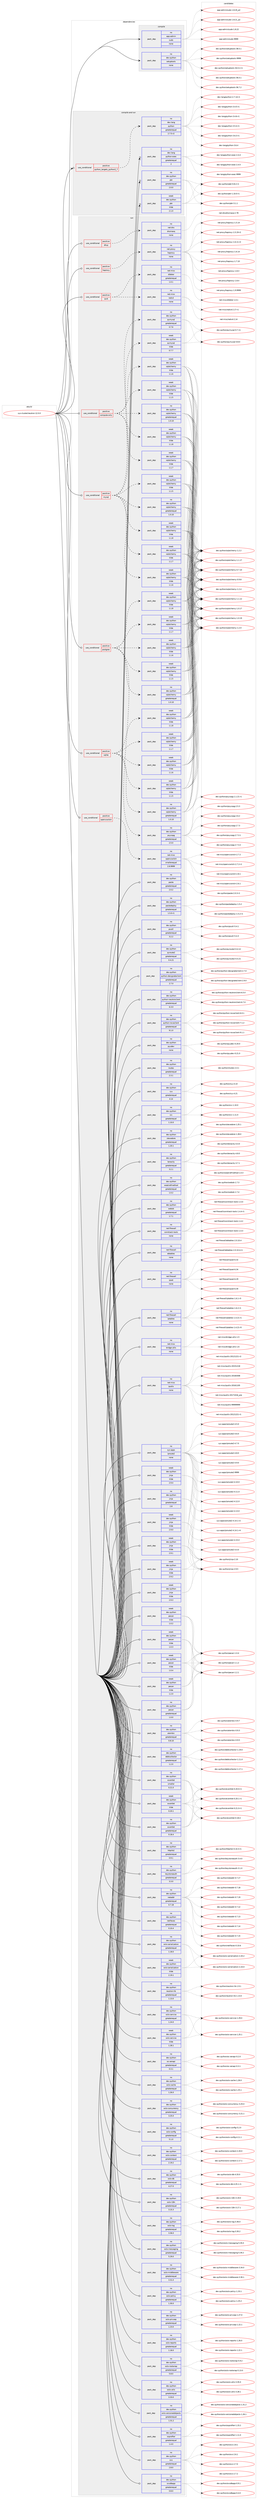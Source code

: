 digraph prolog {

# *************
# Graph options
# *************

newrank=true;
concentrate=true;
compound=true;
graph [rankdir=LR,fontname=Helvetica,fontsize=10,ranksep=1.5];#, ranksep=2.5, nodesep=0.2];
edge  [arrowhead=vee];
node  [fontname=Helvetica,fontsize=10];

# **********
# The ebuild
# **********

subgraph cluster_leftcol {
color=gray;
rank=same;
label=<<i>ebuild</i>>;
id [label="sys-cluster/neutron-12.0.0", color=red, width=4, href="../sys-cluster/neutron-12.0.0.svg"];
}

# ****************
# The dependencies
# ****************

subgraph cluster_midcol {
color=gray;
label=<<i>dependencies</i>>;
subgraph cluster_compile {
fillcolor="#eeeeee";
style=filled;
label=<<i>compile</i>>;
subgraph pack6585 {
dependency7500 [label=<<TABLE BORDER="0" CELLBORDER="1" CELLSPACING="0" CELLPADDING="4" WIDTH="220"><TR><TD ROWSPAN="6" CELLPADDING="30">pack_dep</TD></TR><TR><TD WIDTH="110">no</TD></TR><TR><TD>app-admin</TD></TR><TR><TD>sudo</TD></TR><TR><TD>none</TD></TR><TR><TD></TD></TR></TABLE>>, shape=none, color=blue];
}
id:e -> dependency7500:w [weight=20,style="solid",arrowhead="vee"];
subgraph pack6586 {
dependency7501 [label=<<TABLE BORDER="0" CELLBORDER="1" CELLSPACING="0" CELLPADDING="4" WIDTH="220"><TR><TD ROWSPAN="6" CELLPADDING="30">pack_dep</TD></TR><TR><TD WIDTH="110">no</TD></TR><TR><TD>dev-python</TD></TR><TR><TD>setuptools</TD></TR><TR><TD>none</TD></TR><TR><TD></TD></TR></TABLE>>, shape=none, color=blue];
}
id:e -> dependency7501:w [weight=20,style="solid",arrowhead="vee"];
}
subgraph cluster_compileandrun {
fillcolor="#eeeeee";
style=filled;
label=<<i>compile and run</i>>;
subgraph cond866 {
dependency7502 [label=<<TABLE BORDER="0" CELLBORDER="1" CELLSPACING="0" CELLPADDING="4"><TR><TD ROWSPAN="3" CELLPADDING="10">use_conditional</TD></TR><TR><TD>positive</TD></TR><TR><TD>python_targets_python2_7</TD></TR></TABLE>>, shape=none, color=red];
subgraph pack6587 {
dependency7503 [label=<<TABLE BORDER="0" CELLBORDER="1" CELLSPACING="0" CELLPADDING="4" WIDTH="220"><TR><TD ROWSPAN="6" CELLPADDING="30">pack_dep</TD></TR><TR><TD WIDTH="110">no</TD></TR><TR><TD>dev-lang</TD></TR><TR><TD>python</TD></TR><TR><TD>greaterequal</TD></TR><TR><TD>2.7.5-r2</TD></TR></TABLE>>, shape=none, color=blue];
}
dependency7502:e -> dependency7503:w [weight=20,style="dashed",arrowhead="vee"];
}
id:e -> dependency7502:w [weight=20,style="solid",arrowhead="odotvee"];
subgraph pack6588 {
dependency7504 [label=<<TABLE BORDER="0" CELLBORDER="1" CELLSPACING="0" CELLPADDING="4" WIDTH="220"><TR><TD ROWSPAN="6" CELLPADDING="30">pack_dep</TD></TR><TR><TD WIDTH="110">no</TD></TR><TR><TD>dev-lang</TD></TR><TR><TD>python-exec</TD></TR><TR><TD>greaterequal</TD></TR><TR><TD>2</TD></TR></TABLE>>, shape=none, color=blue];
}
id:e -> dependency7504:w [weight=20,style="solid",arrowhead="odotvee"];
subgraph pack6589 {
dependency7505 [label=<<TABLE BORDER="0" CELLBORDER="1" CELLSPACING="0" CELLPADDING="4" WIDTH="220"><TR><TD ROWSPAN="6" CELLPADDING="30">pack_dep</TD></TR><TR><TD WIDTH="110">no</TD></TR><TR><TD>dev-python</TD></TR><TR><TD>pbr</TD></TR><TR><TD>greaterequal</TD></TR><TR><TD>2.0.0</TD></TR></TABLE>>, shape=none, color=blue];
}
id:e -> dependency7505:w [weight=20,style="solid",arrowhead="odotvee"];
subgraph pack6590 {
dependency7506 [label=<<TABLE BORDER="0" CELLBORDER="1" CELLSPACING="0" CELLPADDING="4" WIDTH="220"><TR><TD ROWSPAN="6" CELLPADDING="30">pack_dep</TD></TR><TR><TD WIDTH="110">weak</TD></TR><TR><TD>dev-python</TD></TR><TR><TD>pbr</TD></TR><TR><TD>tilde</TD></TR><TR><TD>2.1.0</TD></TR></TABLE>>, shape=none, color=blue];
}
id:e -> dependency7506:w [weight=20,style="solid",arrowhead="odotvee"];
}
subgraph cluster_run {
fillcolor="#eeeeee";
style=filled;
label=<<i>run</i>>;
subgraph cond867 {
dependency7507 [label=<<TABLE BORDER="0" CELLBORDER="1" CELLSPACING="0" CELLPADDING="4"><TR><TD ROWSPAN="3" CELLPADDING="10">use_conditional</TD></TR><TR><TD>positive</TD></TR><TR><TD>compute-only</TD></TR></TABLE>>, shape=none, color=red];
subgraph pack6591 {
dependency7508 [label=<<TABLE BORDER="0" CELLBORDER="1" CELLSPACING="0" CELLPADDING="4" WIDTH="220"><TR><TD ROWSPAN="6" CELLPADDING="30">pack_dep</TD></TR><TR><TD WIDTH="110">no</TD></TR><TR><TD>dev-python</TD></TR><TR><TD>sqlalchemy</TD></TR><TR><TD>greaterequal</TD></TR><TR><TD>1.0.10</TD></TR></TABLE>>, shape=none, color=blue];
}
dependency7507:e -> dependency7508:w [weight=20,style="dashed",arrowhead="vee"];
subgraph pack6592 {
dependency7509 [label=<<TABLE BORDER="0" CELLBORDER="1" CELLSPACING="0" CELLPADDING="4" WIDTH="220"><TR><TD ROWSPAN="6" CELLPADDING="30">pack_dep</TD></TR><TR><TD WIDTH="110">weak</TD></TR><TR><TD>dev-python</TD></TR><TR><TD>sqlalchemy</TD></TR><TR><TD>tilde</TD></TR><TR><TD>1.1.5</TD></TR></TABLE>>, shape=none, color=blue];
}
dependency7507:e -> dependency7509:w [weight=20,style="dashed",arrowhead="vee"];
subgraph pack6593 {
dependency7510 [label=<<TABLE BORDER="0" CELLBORDER="1" CELLSPACING="0" CELLPADDING="4" WIDTH="220"><TR><TD ROWSPAN="6" CELLPADDING="30">pack_dep</TD></TR><TR><TD WIDTH="110">weak</TD></TR><TR><TD>dev-python</TD></TR><TR><TD>sqlalchemy</TD></TR><TR><TD>tilde</TD></TR><TR><TD>1.1.6</TD></TR></TABLE>>, shape=none, color=blue];
}
dependency7507:e -> dependency7510:w [weight=20,style="dashed",arrowhead="vee"];
subgraph pack6594 {
dependency7511 [label=<<TABLE BORDER="0" CELLBORDER="1" CELLSPACING="0" CELLPADDING="4" WIDTH="220"><TR><TD ROWSPAN="6" CELLPADDING="30">pack_dep</TD></TR><TR><TD WIDTH="110">weak</TD></TR><TR><TD>dev-python</TD></TR><TR><TD>sqlalchemy</TD></TR><TR><TD>tilde</TD></TR><TR><TD>1.1.7</TD></TR></TABLE>>, shape=none, color=blue];
}
dependency7507:e -> dependency7511:w [weight=20,style="dashed",arrowhead="vee"];
subgraph pack6595 {
dependency7512 [label=<<TABLE BORDER="0" CELLBORDER="1" CELLSPACING="0" CELLPADDING="4" WIDTH="220"><TR><TD ROWSPAN="6" CELLPADDING="30">pack_dep</TD></TR><TR><TD WIDTH="110">weak</TD></TR><TR><TD>dev-python</TD></TR><TR><TD>sqlalchemy</TD></TR><TR><TD>tilde</TD></TR><TR><TD>1.1.8</TD></TR></TABLE>>, shape=none, color=blue];
}
dependency7507:e -> dependency7512:w [weight=20,style="dashed",arrowhead="vee"];
}
id:e -> dependency7507:w [weight=20,style="solid",arrowhead="odot"];
subgraph cond868 {
dependency7513 [label=<<TABLE BORDER="0" CELLBORDER="1" CELLSPACING="0" CELLPADDING="4"><TR><TD ROWSPAN="3" CELLPADDING="10">use_conditional</TD></TR><TR><TD>positive</TD></TR><TR><TD>dhcp</TD></TR></TABLE>>, shape=none, color=red];
subgraph pack6596 {
dependency7514 [label=<<TABLE BORDER="0" CELLBORDER="1" CELLSPACING="0" CELLPADDING="4" WIDTH="220"><TR><TD ROWSPAN="6" CELLPADDING="30">pack_dep</TD></TR><TR><TD WIDTH="110">no</TD></TR><TR><TD>net-dns</TD></TR><TR><TD>dnsmasq</TD></TR><TR><TD>none</TD></TR><TR><TD></TD></TR></TABLE>>, shape=none, color=blue];
}
dependency7513:e -> dependency7514:w [weight=20,style="dashed",arrowhead="vee"];
}
id:e -> dependency7513:w [weight=20,style="solid",arrowhead="odot"];
subgraph cond869 {
dependency7515 [label=<<TABLE BORDER="0" CELLBORDER="1" CELLSPACING="0" CELLPADDING="4"><TR><TD ROWSPAN="3" CELLPADDING="10">use_conditional</TD></TR><TR><TD>positive</TD></TR><TR><TD>haproxy</TD></TR></TABLE>>, shape=none, color=red];
subgraph pack6597 {
dependency7516 [label=<<TABLE BORDER="0" CELLBORDER="1" CELLSPACING="0" CELLPADDING="4" WIDTH="220"><TR><TD ROWSPAN="6" CELLPADDING="30">pack_dep</TD></TR><TR><TD WIDTH="110">no</TD></TR><TR><TD>net-proxy</TD></TR><TR><TD>haproxy</TD></TR><TR><TD>none</TD></TR><TR><TD></TD></TR></TABLE>>, shape=none, color=blue];
}
dependency7515:e -> dependency7516:w [weight=20,style="dashed",arrowhead="vee"];
}
id:e -> dependency7515:w [weight=20,style="solid",arrowhead="odot"];
subgraph cond870 {
dependency7517 [label=<<TABLE BORDER="0" CELLBORDER="1" CELLSPACING="0" CELLPADDING="4"><TR><TD ROWSPAN="3" CELLPADDING="10">use_conditional</TD></TR><TR><TD>positive</TD></TR><TR><TD>ipv6</TD></TR></TABLE>>, shape=none, color=red];
subgraph pack6598 {
dependency7518 [label=<<TABLE BORDER="0" CELLBORDER="1" CELLSPACING="0" CELLPADDING="4" WIDTH="220"><TR><TD ROWSPAN="6" CELLPADDING="30">pack_dep</TD></TR><TR><TD WIDTH="110">no</TD></TR><TR><TD>net-misc</TD></TR><TR><TD>radvd</TD></TR><TR><TD>none</TD></TR><TR><TD></TD></TR></TABLE>>, shape=none, color=blue];
}
dependency7517:e -> dependency7518:w [weight=20,style="dashed",arrowhead="vee"];
subgraph pack6599 {
dependency7519 [label=<<TABLE BORDER="0" CELLBORDER="1" CELLSPACING="0" CELLPADDING="4" WIDTH="220"><TR><TD ROWSPAN="6" CELLPADDING="30">pack_dep</TD></TR><TR><TD WIDTH="110">no</TD></TR><TR><TD>net-misc</TD></TR><TR><TD>dibbler</TD></TR><TR><TD>greaterequal</TD></TR><TR><TD>1.0.1</TD></TR></TABLE>>, shape=none, color=blue];
}
dependency7517:e -> dependency7519:w [weight=20,style="dashed",arrowhead="vee"];
}
id:e -> dependency7517:w [weight=20,style="solid",arrowhead="odot"];
subgraph cond871 {
dependency7520 [label=<<TABLE BORDER="0" CELLBORDER="1" CELLSPACING="0" CELLPADDING="4"><TR><TD ROWSPAN="3" CELLPADDING="10">use_conditional</TD></TR><TR><TD>positive</TD></TR><TR><TD>mysql</TD></TR></TABLE>>, shape=none, color=red];
subgraph pack6600 {
dependency7521 [label=<<TABLE BORDER="0" CELLBORDER="1" CELLSPACING="0" CELLPADDING="4" WIDTH="220"><TR><TD ROWSPAN="6" CELLPADDING="30">pack_dep</TD></TR><TR><TD WIDTH="110">no</TD></TR><TR><TD>dev-python</TD></TR><TR><TD>pymysql</TD></TR><TR><TD>greaterequal</TD></TR><TR><TD>0.7.6</TD></TR></TABLE>>, shape=none, color=blue];
}
dependency7520:e -> dependency7521:w [weight=20,style="dashed",arrowhead="vee"];
subgraph pack6601 {
dependency7522 [label=<<TABLE BORDER="0" CELLBORDER="1" CELLSPACING="0" CELLPADDING="4" WIDTH="220"><TR><TD ROWSPAN="6" CELLPADDING="30">pack_dep</TD></TR><TR><TD WIDTH="110">weak</TD></TR><TR><TD>dev-python</TD></TR><TR><TD>pymysql</TD></TR><TR><TD>tilde</TD></TR><TR><TD>0.7.7</TD></TR></TABLE>>, shape=none, color=blue];
}
dependency7520:e -> dependency7522:w [weight=20,style="dashed",arrowhead="vee"];
subgraph pack6602 {
dependency7523 [label=<<TABLE BORDER="0" CELLBORDER="1" CELLSPACING="0" CELLPADDING="4" WIDTH="220"><TR><TD ROWSPAN="6" CELLPADDING="30">pack_dep</TD></TR><TR><TD WIDTH="110">no</TD></TR><TR><TD>dev-python</TD></TR><TR><TD>sqlalchemy</TD></TR><TR><TD>greaterequal</TD></TR><TR><TD>1.0.10</TD></TR></TABLE>>, shape=none, color=blue];
}
dependency7520:e -> dependency7523:w [weight=20,style="dashed",arrowhead="vee"];
subgraph pack6603 {
dependency7524 [label=<<TABLE BORDER="0" CELLBORDER="1" CELLSPACING="0" CELLPADDING="4" WIDTH="220"><TR><TD ROWSPAN="6" CELLPADDING="30">pack_dep</TD></TR><TR><TD WIDTH="110">weak</TD></TR><TR><TD>dev-python</TD></TR><TR><TD>sqlalchemy</TD></TR><TR><TD>tilde</TD></TR><TR><TD>1.1.5</TD></TR></TABLE>>, shape=none, color=blue];
}
dependency7520:e -> dependency7524:w [weight=20,style="dashed",arrowhead="vee"];
subgraph pack6604 {
dependency7525 [label=<<TABLE BORDER="0" CELLBORDER="1" CELLSPACING="0" CELLPADDING="4" WIDTH="220"><TR><TD ROWSPAN="6" CELLPADDING="30">pack_dep</TD></TR><TR><TD WIDTH="110">weak</TD></TR><TR><TD>dev-python</TD></TR><TR><TD>sqlalchemy</TD></TR><TR><TD>tilde</TD></TR><TR><TD>1.1.6</TD></TR></TABLE>>, shape=none, color=blue];
}
dependency7520:e -> dependency7525:w [weight=20,style="dashed",arrowhead="vee"];
subgraph pack6605 {
dependency7526 [label=<<TABLE BORDER="0" CELLBORDER="1" CELLSPACING="0" CELLPADDING="4" WIDTH="220"><TR><TD ROWSPAN="6" CELLPADDING="30">pack_dep</TD></TR><TR><TD WIDTH="110">weak</TD></TR><TR><TD>dev-python</TD></TR><TR><TD>sqlalchemy</TD></TR><TR><TD>tilde</TD></TR><TR><TD>1.1.7</TD></TR></TABLE>>, shape=none, color=blue];
}
dependency7520:e -> dependency7526:w [weight=20,style="dashed",arrowhead="vee"];
subgraph pack6606 {
dependency7527 [label=<<TABLE BORDER="0" CELLBORDER="1" CELLSPACING="0" CELLPADDING="4" WIDTH="220"><TR><TD ROWSPAN="6" CELLPADDING="30">pack_dep</TD></TR><TR><TD WIDTH="110">weak</TD></TR><TR><TD>dev-python</TD></TR><TR><TD>sqlalchemy</TD></TR><TR><TD>tilde</TD></TR><TR><TD>1.1.8</TD></TR></TABLE>>, shape=none, color=blue];
}
dependency7520:e -> dependency7527:w [weight=20,style="dashed",arrowhead="vee"];
}
id:e -> dependency7520:w [weight=20,style="solid",arrowhead="odot"];
subgraph cond872 {
dependency7528 [label=<<TABLE BORDER="0" CELLBORDER="1" CELLSPACING="0" CELLPADDING="4"><TR><TD ROWSPAN="3" CELLPADDING="10">use_conditional</TD></TR><TR><TD>positive</TD></TR><TR><TD>openvswitch</TD></TR></TABLE>>, shape=none, color=red];
subgraph pack6607 {
dependency7529 [label=<<TABLE BORDER="0" CELLBORDER="1" CELLSPACING="0" CELLPADDING="4" WIDTH="220"><TR><TD ROWSPAN="6" CELLPADDING="30">pack_dep</TD></TR><TR><TD WIDTH="110">no</TD></TR><TR><TD>net-misc</TD></TR><TR><TD>openvswitch</TD></TR><TR><TD>smallerequal</TD></TR><TR><TD>2.8.9999</TD></TR></TABLE>>, shape=none, color=blue];
}
dependency7528:e -> dependency7529:w [weight=20,style="dashed",arrowhead="vee"];
}
id:e -> dependency7528:w [weight=20,style="solid",arrowhead="odot"];
subgraph cond873 {
dependency7530 [label=<<TABLE BORDER="0" CELLBORDER="1" CELLSPACING="0" CELLPADDING="4"><TR><TD ROWSPAN="3" CELLPADDING="10">use_conditional</TD></TR><TR><TD>positive</TD></TR><TR><TD>postgres</TD></TR></TABLE>>, shape=none, color=red];
subgraph pack6608 {
dependency7531 [label=<<TABLE BORDER="0" CELLBORDER="1" CELLSPACING="0" CELLPADDING="4" WIDTH="220"><TR><TD ROWSPAN="6" CELLPADDING="30">pack_dep</TD></TR><TR><TD WIDTH="110">no</TD></TR><TR><TD>dev-python</TD></TR><TR><TD>psycopg</TD></TR><TR><TD>greaterequal</TD></TR><TR><TD>2.5.0</TD></TR></TABLE>>, shape=none, color=blue];
}
dependency7530:e -> dependency7531:w [weight=20,style="dashed",arrowhead="vee"];
subgraph pack6609 {
dependency7532 [label=<<TABLE BORDER="0" CELLBORDER="1" CELLSPACING="0" CELLPADDING="4" WIDTH="220"><TR><TD ROWSPAN="6" CELLPADDING="30">pack_dep</TD></TR><TR><TD WIDTH="110">no</TD></TR><TR><TD>dev-python</TD></TR><TR><TD>sqlalchemy</TD></TR><TR><TD>greaterequal</TD></TR><TR><TD>1.0.10</TD></TR></TABLE>>, shape=none, color=blue];
}
dependency7530:e -> dependency7532:w [weight=20,style="dashed",arrowhead="vee"];
subgraph pack6610 {
dependency7533 [label=<<TABLE BORDER="0" CELLBORDER="1" CELLSPACING="0" CELLPADDING="4" WIDTH="220"><TR><TD ROWSPAN="6" CELLPADDING="30">pack_dep</TD></TR><TR><TD WIDTH="110">weak</TD></TR><TR><TD>dev-python</TD></TR><TR><TD>sqlalchemy</TD></TR><TR><TD>tilde</TD></TR><TR><TD>1.1.5</TD></TR></TABLE>>, shape=none, color=blue];
}
dependency7530:e -> dependency7533:w [weight=20,style="dashed",arrowhead="vee"];
subgraph pack6611 {
dependency7534 [label=<<TABLE BORDER="0" CELLBORDER="1" CELLSPACING="0" CELLPADDING="4" WIDTH="220"><TR><TD ROWSPAN="6" CELLPADDING="30">pack_dep</TD></TR><TR><TD WIDTH="110">weak</TD></TR><TR><TD>dev-python</TD></TR><TR><TD>sqlalchemy</TD></TR><TR><TD>tilde</TD></TR><TR><TD>1.1.6</TD></TR></TABLE>>, shape=none, color=blue];
}
dependency7530:e -> dependency7534:w [weight=20,style="dashed",arrowhead="vee"];
subgraph pack6612 {
dependency7535 [label=<<TABLE BORDER="0" CELLBORDER="1" CELLSPACING="0" CELLPADDING="4" WIDTH="220"><TR><TD ROWSPAN="6" CELLPADDING="30">pack_dep</TD></TR><TR><TD WIDTH="110">weak</TD></TR><TR><TD>dev-python</TD></TR><TR><TD>sqlalchemy</TD></TR><TR><TD>tilde</TD></TR><TR><TD>1.1.7</TD></TR></TABLE>>, shape=none, color=blue];
}
dependency7530:e -> dependency7535:w [weight=20,style="dashed",arrowhead="vee"];
subgraph pack6613 {
dependency7536 [label=<<TABLE BORDER="0" CELLBORDER="1" CELLSPACING="0" CELLPADDING="4" WIDTH="220"><TR><TD ROWSPAN="6" CELLPADDING="30">pack_dep</TD></TR><TR><TD WIDTH="110">weak</TD></TR><TR><TD>dev-python</TD></TR><TR><TD>sqlalchemy</TD></TR><TR><TD>tilde</TD></TR><TR><TD>1.1.8</TD></TR></TABLE>>, shape=none, color=blue];
}
dependency7530:e -> dependency7536:w [weight=20,style="dashed",arrowhead="vee"];
}
id:e -> dependency7530:w [weight=20,style="solid",arrowhead="odot"];
subgraph cond874 {
dependency7537 [label=<<TABLE BORDER="0" CELLBORDER="1" CELLSPACING="0" CELLPADDING="4"><TR><TD ROWSPAN="3" CELLPADDING="10">use_conditional</TD></TR><TR><TD>positive</TD></TR><TR><TD>sqlite</TD></TR></TABLE>>, shape=none, color=red];
subgraph pack6614 {
dependency7538 [label=<<TABLE BORDER="0" CELLBORDER="1" CELLSPACING="0" CELLPADDING="4" WIDTH="220"><TR><TD ROWSPAN="6" CELLPADDING="30">pack_dep</TD></TR><TR><TD WIDTH="110">no</TD></TR><TR><TD>dev-python</TD></TR><TR><TD>sqlalchemy</TD></TR><TR><TD>greaterequal</TD></TR><TR><TD>1.0.10</TD></TR></TABLE>>, shape=none, color=blue];
}
dependency7537:e -> dependency7538:w [weight=20,style="dashed",arrowhead="vee"];
subgraph pack6615 {
dependency7539 [label=<<TABLE BORDER="0" CELLBORDER="1" CELLSPACING="0" CELLPADDING="4" WIDTH="220"><TR><TD ROWSPAN="6" CELLPADDING="30">pack_dep</TD></TR><TR><TD WIDTH="110">weak</TD></TR><TR><TD>dev-python</TD></TR><TR><TD>sqlalchemy</TD></TR><TR><TD>tilde</TD></TR><TR><TD>1.1.5</TD></TR></TABLE>>, shape=none, color=blue];
}
dependency7537:e -> dependency7539:w [weight=20,style="dashed",arrowhead="vee"];
subgraph pack6616 {
dependency7540 [label=<<TABLE BORDER="0" CELLBORDER="1" CELLSPACING="0" CELLPADDING="4" WIDTH="220"><TR><TD ROWSPAN="6" CELLPADDING="30">pack_dep</TD></TR><TR><TD WIDTH="110">weak</TD></TR><TR><TD>dev-python</TD></TR><TR><TD>sqlalchemy</TD></TR><TR><TD>tilde</TD></TR><TR><TD>1.1.6</TD></TR></TABLE>>, shape=none, color=blue];
}
dependency7537:e -> dependency7540:w [weight=20,style="dashed",arrowhead="vee"];
subgraph pack6617 {
dependency7541 [label=<<TABLE BORDER="0" CELLBORDER="1" CELLSPACING="0" CELLPADDING="4" WIDTH="220"><TR><TD ROWSPAN="6" CELLPADDING="30">pack_dep</TD></TR><TR><TD WIDTH="110">weak</TD></TR><TR><TD>dev-python</TD></TR><TR><TD>sqlalchemy</TD></TR><TR><TD>tilde</TD></TR><TR><TD>1.1.7</TD></TR></TABLE>>, shape=none, color=blue];
}
dependency7537:e -> dependency7541:w [weight=20,style="dashed",arrowhead="vee"];
subgraph pack6618 {
dependency7542 [label=<<TABLE BORDER="0" CELLBORDER="1" CELLSPACING="0" CELLPADDING="4" WIDTH="220"><TR><TD ROWSPAN="6" CELLPADDING="30">pack_dep</TD></TR><TR><TD WIDTH="110">weak</TD></TR><TR><TD>dev-python</TD></TR><TR><TD>sqlalchemy</TD></TR><TR><TD>tilde</TD></TR><TR><TD>1.1.8</TD></TR></TABLE>>, shape=none, color=blue];
}
dependency7537:e -> dependency7542:w [weight=20,style="dashed",arrowhead="vee"];
}
id:e -> dependency7537:w [weight=20,style="solid",arrowhead="odot"];
subgraph pack6619 {
dependency7543 [label=<<TABLE BORDER="0" CELLBORDER="1" CELLSPACING="0" CELLPADDING="4" WIDTH="220"><TR><TD ROWSPAN="6" CELLPADDING="30">pack_dep</TD></TR><TR><TD WIDTH="110">no</TD></TR><TR><TD>dev-python</TD></TR><TR><TD>alembic</TD></TR><TR><TD>greaterequal</TD></TR><TR><TD>0.8.10</TD></TR></TABLE>>, shape=none, color=blue];
}
id:e -> dependency7543:w [weight=20,style="solid",arrowhead="odot"];
subgraph pack6620 {
dependency7544 [label=<<TABLE BORDER="0" CELLBORDER="1" CELLSPACING="0" CELLPADDING="4" WIDTH="220"><TR><TD ROWSPAN="6" CELLPADDING="30">pack_dep</TD></TR><TR><TD WIDTH="110">no</TD></TR><TR><TD>dev-python</TD></TR><TR><TD>debtcollector</TD></TR><TR><TD>greaterequal</TD></TR><TR><TD>1.2.0</TD></TR></TABLE>>, shape=none, color=blue];
}
id:e -> dependency7544:w [weight=20,style="solid",arrowhead="odot"];
subgraph pack6621 {
dependency7545 [label=<<TABLE BORDER="0" CELLBORDER="1" CELLSPACING="0" CELLPADDING="4" WIDTH="220"><TR><TD ROWSPAN="6" CELLPADDING="30">pack_dep</TD></TR><TR><TD WIDTH="110">no</TD></TR><TR><TD>dev-python</TD></TR><TR><TD>eventlet</TD></TR><TR><TD>greaterequal</TD></TR><TR><TD>0.18.4</TD></TR></TABLE>>, shape=none, color=blue];
}
id:e -> dependency7545:w [weight=20,style="solid",arrowhead="odot"];
subgraph pack6622 {
dependency7546 [label=<<TABLE BORDER="0" CELLBORDER="1" CELLSPACING="0" CELLPADDING="4" WIDTH="220"><TR><TD ROWSPAN="6" CELLPADDING="30">pack_dep</TD></TR><TR><TD WIDTH="110">no</TD></TR><TR><TD>dev-python</TD></TR><TR><TD>eventlet</TD></TR><TR><TD>smaller</TD></TR><TR><TD>0.21.0</TD></TR></TABLE>>, shape=none, color=blue];
}
id:e -> dependency7546:w [weight=20,style="solid",arrowhead="odot"];
subgraph pack6623 {
dependency7547 [label=<<TABLE BORDER="0" CELLBORDER="1" CELLSPACING="0" CELLPADDING="4" WIDTH="220"><TR><TD ROWSPAN="6" CELLPADDING="30">pack_dep</TD></TR><TR><TD WIDTH="110">no</TD></TR><TR><TD>dev-python</TD></TR><TR><TD>httplib2</TD></TR><TR><TD>greaterequal</TD></TR><TR><TD>0.9.1</TD></TR></TABLE>>, shape=none, color=blue];
}
id:e -> dependency7547:w [weight=20,style="solid",arrowhead="odot"];
subgraph pack6624 {
dependency7548 [label=<<TABLE BORDER="0" CELLBORDER="1" CELLSPACING="0" CELLPADDING="4" WIDTH="220"><TR><TD ROWSPAN="6" CELLPADDING="30">pack_dep</TD></TR><TR><TD WIDTH="110">no</TD></TR><TR><TD>dev-python</TD></TR><TR><TD>jinja</TD></TR><TR><TD>greaterequal</TD></TR><TR><TD>2.8</TD></TR></TABLE>>, shape=none, color=blue];
}
id:e -> dependency7548:w [weight=20,style="solid",arrowhead="odot"];
subgraph pack6625 {
dependency7549 [label=<<TABLE BORDER="0" CELLBORDER="1" CELLSPACING="0" CELLPADDING="4" WIDTH="220"><TR><TD ROWSPAN="6" CELLPADDING="30">pack_dep</TD></TR><TR><TD WIDTH="110">no</TD></TR><TR><TD>dev-python</TD></TR><TR><TD>keystoneauth</TD></TR><TR><TD>greaterequal</TD></TR><TR><TD>3.3.0</TD></TR></TABLE>>, shape=none, color=blue];
}
id:e -> dependency7549:w [weight=20,style="solid",arrowhead="odot"];
subgraph pack6626 {
dependency7550 [label=<<TABLE BORDER="0" CELLBORDER="1" CELLSPACING="0" CELLPADDING="4" WIDTH="220"><TR><TD ROWSPAN="6" CELLPADDING="30">pack_dep</TD></TR><TR><TD WIDTH="110">no</TD></TR><TR><TD>dev-python</TD></TR><TR><TD>netaddr</TD></TR><TR><TD>greaterequal</TD></TR><TR><TD>0.7.18</TD></TR></TABLE>>, shape=none, color=blue];
}
id:e -> dependency7550:w [weight=20,style="solid",arrowhead="odot"];
subgraph pack6627 {
dependency7551 [label=<<TABLE BORDER="0" CELLBORDER="1" CELLSPACING="0" CELLPADDING="4" WIDTH="220"><TR><TD ROWSPAN="6" CELLPADDING="30">pack_dep</TD></TR><TR><TD WIDTH="110">no</TD></TR><TR><TD>dev-python</TD></TR><TR><TD>netifaces</TD></TR><TR><TD>greaterequal</TD></TR><TR><TD>0.10.4</TD></TR></TABLE>>, shape=none, color=blue];
}
id:e -> dependency7551:w [weight=20,style="solid",arrowhead="odot"];
subgraph pack6628 {
dependency7552 [label=<<TABLE BORDER="0" CELLBORDER="1" CELLSPACING="0" CELLPADDING="4" WIDTH="220"><TR><TD ROWSPAN="6" CELLPADDING="30">pack_dep</TD></TR><TR><TD WIDTH="110">no</TD></TR><TR><TD>dev-python</TD></TR><TR><TD>neutron-lib</TD></TR><TR><TD>greaterequal</TD></TR><TR><TD>1.13.0</TD></TR></TABLE>>, shape=none, color=blue];
}
id:e -> dependency7552:w [weight=20,style="solid",arrowhead="odot"];
subgraph pack6629 {
dependency7553 [label=<<TABLE BORDER="0" CELLBORDER="1" CELLSPACING="0" CELLPADDING="4" WIDTH="220"><TR><TD ROWSPAN="6" CELLPADDING="30">pack_dep</TD></TR><TR><TD WIDTH="110">no</TD></TR><TR><TD>dev-python</TD></TR><TR><TD>os-xenapi</TD></TR><TR><TD>greaterequal</TD></TR><TR><TD>0.3.1</TD></TR></TABLE>>, shape=none, color=blue];
}
id:e -> dependency7553:w [weight=20,style="solid",arrowhead="odot"];
subgraph pack6630 {
dependency7554 [label=<<TABLE BORDER="0" CELLBORDER="1" CELLSPACING="0" CELLPADDING="4" WIDTH="220"><TR><TD ROWSPAN="6" CELLPADDING="30">pack_dep</TD></TR><TR><TD WIDTH="110">no</TD></TR><TR><TD>dev-python</TD></TR><TR><TD>oslo-cache</TD></TR><TR><TD>greaterequal</TD></TR><TR><TD>1.26.0</TD></TR></TABLE>>, shape=none, color=blue];
}
id:e -> dependency7554:w [weight=20,style="solid",arrowhead="odot"];
subgraph pack6631 {
dependency7555 [label=<<TABLE BORDER="0" CELLBORDER="1" CELLSPACING="0" CELLPADDING="4" WIDTH="220"><TR><TD ROWSPAN="6" CELLPADDING="30">pack_dep</TD></TR><TR><TD WIDTH="110">no</TD></TR><TR><TD>dev-python</TD></TR><TR><TD>oslo-concurrency</TD></TR><TR><TD>greaterequal</TD></TR><TR><TD>3.25.0</TD></TR></TABLE>>, shape=none, color=blue];
}
id:e -> dependency7555:w [weight=20,style="solid",arrowhead="odot"];
subgraph pack6632 {
dependency7556 [label=<<TABLE BORDER="0" CELLBORDER="1" CELLSPACING="0" CELLPADDING="4" WIDTH="220"><TR><TD ROWSPAN="6" CELLPADDING="30">pack_dep</TD></TR><TR><TD WIDTH="110">no</TD></TR><TR><TD>dev-python</TD></TR><TR><TD>oslo-config</TD></TR><TR><TD>greaterequal</TD></TR><TR><TD>5.1.0</TD></TR></TABLE>>, shape=none, color=blue];
}
id:e -> dependency7556:w [weight=20,style="solid",arrowhead="odot"];
subgraph pack6633 {
dependency7557 [label=<<TABLE BORDER="0" CELLBORDER="1" CELLSPACING="0" CELLPADDING="4" WIDTH="220"><TR><TD ROWSPAN="6" CELLPADDING="30">pack_dep</TD></TR><TR><TD WIDTH="110">no</TD></TR><TR><TD>dev-python</TD></TR><TR><TD>oslo-context</TD></TR><TR><TD>greaterequal</TD></TR><TR><TD>2.19.2</TD></TR></TABLE>>, shape=none, color=blue];
}
id:e -> dependency7557:w [weight=20,style="solid",arrowhead="odot"];
subgraph pack6634 {
dependency7558 [label=<<TABLE BORDER="0" CELLBORDER="1" CELLSPACING="0" CELLPADDING="4" WIDTH="220"><TR><TD ROWSPAN="6" CELLPADDING="30">pack_dep</TD></TR><TR><TD WIDTH="110">no</TD></TR><TR><TD>dev-python</TD></TR><TR><TD>oslo-db</TD></TR><TR><TD>greaterequal</TD></TR><TR><TD>4.27.0</TD></TR></TABLE>>, shape=none, color=blue];
}
id:e -> dependency7558:w [weight=20,style="solid",arrowhead="odot"];
subgraph pack6635 {
dependency7559 [label=<<TABLE BORDER="0" CELLBORDER="1" CELLSPACING="0" CELLPADDING="4" WIDTH="220"><TR><TD ROWSPAN="6" CELLPADDING="30">pack_dep</TD></TR><TR><TD WIDTH="110">no</TD></TR><TR><TD>dev-python</TD></TR><TR><TD>oslo-i18n</TD></TR><TR><TD>greaterequal</TD></TR><TR><TD>3.15.3</TD></TR></TABLE>>, shape=none, color=blue];
}
id:e -> dependency7559:w [weight=20,style="solid",arrowhead="odot"];
subgraph pack6636 {
dependency7560 [label=<<TABLE BORDER="0" CELLBORDER="1" CELLSPACING="0" CELLPADDING="4" WIDTH="220"><TR><TD ROWSPAN="6" CELLPADDING="30">pack_dep</TD></TR><TR><TD WIDTH="110">no</TD></TR><TR><TD>dev-python</TD></TR><TR><TD>oslo-log</TD></TR><TR><TD>greaterequal</TD></TR><TR><TD>3.36.0</TD></TR></TABLE>>, shape=none, color=blue];
}
id:e -> dependency7560:w [weight=20,style="solid",arrowhead="odot"];
subgraph pack6637 {
dependency7561 [label=<<TABLE BORDER="0" CELLBORDER="1" CELLSPACING="0" CELLPADDING="4" WIDTH="220"><TR><TD ROWSPAN="6" CELLPADDING="30">pack_dep</TD></TR><TR><TD WIDTH="110">no</TD></TR><TR><TD>dev-python</TD></TR><TR><TD>oslo-messaging</TD></TR><TR><TD>greaterequal</TD></TR><TR><TD>5.29.0</TD></TR></TABLE>>, shape=none, color=blue];
}
id:e -> dependency7561:w [weight=20,style="solid",arrowhead="odot"];
subgraph pack6638 {
dependency7562 [label=<<TABLE BORDER="0" CELLBORDER="1" CELLSPACING="0" CELLPADDING="4" WIDTH="220"><TR><TD ROWSPAN="6" CELLPADDING="30">pack_dep</TD></TR><TR><TD WIDTH="110">no</TD></TR><TR><TD>dev-python</TD></TR><TR><TD>oslo-middleware</TD></TR><TR><TD>greaterequal</TD></TR><TR><TD>3.31.0</TD></TR></TABLE>>, shape=none, color=blue];
}
id:e -> dependency7562:w [weight=20,style="solid",arrowhead="odot"];
subgraph pack6639 {
dependency7563 [label=<<TABLE BORDER="0" CELLBORDER="1" CELLSPACING="0" CELLPADDING="4" WIDTH="220"><TR><TD ROWSPAN="6" CELLPADDING="30">pack_dep</TD></TR><TR><TD WIDTH="110">no</TD></TR><TR><TD>dev-python</TD></TR><TR><TD>oslo-policy</TD></TR><TR><TD>greaterequal</TD></TR><TR><TD>1.30.0</TD></TR></TABLE>>, shape=none, color=blue];
}
id:e -> dependency7563:w [weight=20,style="solid",arrowhead="odot"];
subgraph pack6640 {
dependency7564 [label=<<TABLE BORDER="0" CELLBORDER="1" CELLSPACING="0" CELLPADDING="4" WIDTH="220"><TR><TD ROWSPAN="6" CELLPADDING="30">pack_dep</TD></TR><TR><TD WIDTH="110">no</TD></TR><TR><TD>dev-python</TD></TR><TR><TD>oslo-privsep</TD></TR><TR><TD>greaterequal</TD></TR><TR><TD>1.23.0</TD></TR></TABLE>>, shape=none, color=blue];
}
id:e -> dependency7564:w [weight=20,style="solid",arrowhead="odot"];
subgraph pack6641 {
dependency7565 [label=<<TABLE BORDER="0" CELLBORDER="1" CELLSPACING="0" CELLPADDING="4" WIDTH="220"><TR><TD ROWSPAN="6" CELLPADDING="30">pack_dep</TD></TR><TR><TD WIDTH="110">no</TD></TR><TR><TD>dev-python</TD></TR><TR><TD>oslo-reports</TD></TR><TR><TD>greaterequal</TD></TR><TR><TD>1.18.0</TD></TR></TABLE>>, shape=none, color=blue];
}
id:e -> dependency7565:w [weight=20,style="solid",arrowhead="odot"];
subgraph pack6642 {
dependency7566 [label=<<TABLE BORDER="0" CELLBORDER="1" CELLSPACING="0" CELLPADDING="4" WIDTH="220"><TR><TD ROWSPAN="6" CELLPADDING="30">pack_dep</TD></TR><TR><TD WIDTH="110">no</TD></TR><TR><TD>dev-python</TD></TR><TR><TD>oslo-rootwrap</TD></TR><TR><TD>greaterequal</TD></TR><TR><TD>5.8.0</TD></TR></TABLE>>, shape=none, color=blue];
}
id:e -> dependency7566:w [weight=20,style="solid",arrowhead="odot"];
subgraph pack6643 {
dependency7567 [label=<<TABLE BORDER="0" CELLBORDER="1" CELLSPACING="0" CELLPADDING="4" WIDTH="220"><TR><TD ROWSPAN="6" CELLPADDING="30">pack_dep</TD></TR><TR><TD WIDTH="110">no</TD></TR><TR><TD>dev-python</TD></TR><TR><TD>oslo-serialization</TD></TR><TR><TD>greaterequal</TD></TR><TR><TD>1.18.0</TD></TR></TABLE>>, shape=none, color=blue];
}
id:e -> dependency7567:w [weight=20,style="solid",arrowhead="odot"];
subgraph pack6644 {
dependency7568 [label=<<TABLE BORDER="0" CELLBORDER="1" CELLSPACING="0" CELLPADDING="4" WIDTH="220"><TR><TD ROWSPAN="6" CELLPADDING="30">pack_dep</TD></TR><TR><TD WIDTH="110">no</TD></TR><TR><TD>dev-python</TD></TR><TR><TD>oslo-service</TD></TR><TR><TD>greaterequal</TD></TR><TR><TD>1.24.0</TD></TR></TABLE>>, shape=none, color=blue];
}
id:e -> dependency7568:w [weight=20,style="solid",arrowhead="odot"];
subgraph pack6645 {
dependency7569 [label=<<TABLE BORDER="0" CELLBORDER="1" CELLSPACING="0" CELLPADDING="4" WIDTH="220"><TR><TD ROWSPAN="6" CELLPADDING="30">pack_dep</TD></TR><TR><TD WIDTH="110">no</TD></TR><TR><TD>dev-python</TD></TR><TR><TD>oslo-utils</TD></TR><TR><TD>greaterequal</TD></TR><TR><TD>3.33.0</TD></TR></TABLE>>, shape=none, color=blue];
}
id:e -> dependency7569:w [weight=20,style="solid",arrowhead="odot"];
subgraph pack6646 {
dependency7570 [label=<<TABLE BORDER="0" CELLBORDER="1" CELLSPACING="0" CELLPADDING="4" WIDTH="220"><TR><TD ROWSPAN="6" CELLPADDING="30">pack_dep</TD></TR><TR><TD WIDTH="110">no</TD></TR><TR><TD>dev-python</TD></TR><TR><TD>oslo-versionedobjects</TD></TR><TR><TD>greaterequal</TD></TR><TR><TD>1.31.2</TD></TR></TABLE>>, shape=none, color=blue];
}
id:e -> dependency7570:w [weight=20,style="solid",arrowhead="odot"];
subgraph pack6647 {
dependency7571 [label=<<TABLE BORDER="0" CELLBORDER="1" CELLSPACING="0" CELLPADDING="4" WIDTH="220"><TR><TD ROWSPAN="6" CELLPADDING="30">pack_dep</TD></TR><TR><TD WIDTH="110">no</TD></TR><TR><TD>dev-python</TD></TR><TR><TD>osprofiler</TD></TR><TR><TD>greaterequal</TD></TR><TR><TD>1.4.0</TD></TR></TABLE>>, shape=none, color=blue];
}
id:e -> dependency7571:w [weight=20,style="solid",arrowhead="odot"];
subgraph pack6648 {
dependency7572 [label=<<TABLE BORDER="0" CELLBORDER="1" CELLSPACING="0" CELLPADDING="4" WIDTH="220"><TR><TD ROWSPAN="6" CELLPADDING="30">pack_dep</TD></TR><TR><TD WIDTH="110">no</TD></TR><TR><TD>dev-python</TD></TR><TR><TD>ovs</TD></TR><TR><TD>greaterequal</TD></TR><TR><TD>2.8.0</TD></TR></TABLE>>, shape=none, color=blue];
}
id:e -> dependency7572:w [weight=20,style="solid",arrowhead="odot"];
subgraph pack6649 {
dependency7573 [label=<<TABLE BORDER="0" CELLBORDER="1" CELLSPACING="0" CELLPADDING="4" WIDTH="220"><TR><TD ROWSPAN="6" CELLPADDING="30">pack_dep</TD></TR><TR><TD WIDTH="110">no</TD></TR><TR><TD>dev-python</TD></TR><TR><TD>ovsdbapp</TD></TR><TR><TD>greaterequal</TD></TR><TR><TD>0.8.0</TD></TR></TABLE>>, shape=none, color=blue];
}
id:e -> dependency7573:w [weight=20,style="solid",arrowhead="odot"];
subgraph pack6650 {
dependency7574 [label=<<TABLE BORDER="0" CELLBORDER="1" CELLSPACING="0" CELLPADDING="4" WIDTH="220"><TR><TD ROWSPAN="6" CELLPADDING="30">pack_dep</TD></TR><TR><TD WIDTH="110">no</TD></TR><TR><TD>dev-python</TD></TR><TR><TD>paste</TD></TR><TR><TD>greaterequal</TD></TR><TR><TD>2.0.2</TD></TR></TABLE>>, shape=none, color=blue];
}
id:e -> dependency7574:w [weight=20,style="solid",arrowhead="odot"];
subgraph pack6651 {
dependency7575 [label=<<TABLE BORDER="0" CELLBORDER="1" CELLSPACING="0" CELLPADDING="4" WIDTH="220"><TR><TD ROWSPAN="6" CELLPADDING="30">pack_dep</TD></TR><TR><TD WIDTH="110">no</TD></TR><TR><TD>dev-python</TD></TR><TR><TD>pastedeploy</TD></TR><TR><TD>greaterequal</TD></TR><TR><TD>1.5.0-r1</TD></TR></TABLE>>, shape=none, color=blue];
}
id:e -> dependency7575:w [weight=20,style="solid",arrowhead="odot"];
subgraph pack6652 {
dependency7576 [label=<<TABLE BORDER="0" CELLBORDER="1" CELLSPACING="0" CELLPADDING="4" WIDTH="220"><TR><TD ROWSPAN="6" CELLPADDING="30">pack_dep</TD></TR><TR><TD WIDTH="110">no</TD></TR><TR><TD>dev-python</TD></TR><TR><TD>pecan</TD></TR><TR><TD>greaterequal</TD></TR><TR><TD>1.0.0</TD></TR></TABLE>>, shape=none, color=blue];
}
id:e -> dependency7576:w [weight=20,style="solid",arrowhead="odot"];
subgraph pack6653 {
dependency7577 [label=<<TABLE BORDER="0" CELLBORDER="1" CELLSPACING="0" CELLPADDING="4" WIDTH="220"><TR><TD ROWSPAN="6" CELLPADDING="30">pack_dep</TD></TR><TR><TD WIDTH="110">no</TD></TR><TR><TD>dev-python</TD></TR><TR><TD>psutil</TD></TR><TR><TD>greaterequal</TD></TR><TR><TD>3.2.2</TD></TR></TABLE>>, shape=none, color=blue];
}
id:e -> dependency7577:w [weight=20,style="solid",arrowhead="odot"];
subgraph pack6654 {
dependency7578 [label=<<TABLE BORDER="0" CELLBORDER="1" CELLSPACING="0" CELLPADDING="4" WIDTH="220"><TR><TD ROWSPAN="6" CELLPADDING="30">pack_dep</TD></TR><TR><TD WIDTH="110">no</TD></TR><TR><TD>dev-python</TD></TR><TR><TD>pyroute2</TD></TR><TR><TD>greaterequal</TD></TR><TR><TD>0.4.21</TD></TR></TABLE>>, shape=none, color=blue];
}
id:e -> dependency7578:w [weight=20,style="solid",arrowhead="odot"];
subgraph pack6655 {
dependency7579 [label=<<TABLE BORDER="0" CELLBORDER="1" CELLSPACING="0" CELLPADDING="4" WIDTH="220"><TR><TD ROWSPAN="6" CELLPADDING="30">pack_dep</TD></TR><TR><TD WIDTH="110">no</TD></TR><TR><TD>dev-python</TD></TR><TR><TD>python-designateclient</TD></TR><TR><TD>greaterequal</TD></TR><TR><TD>2.7.0</TD></TR></TABLE>>, shape=none, color=blue];
}
id:e -> dependency7579:w [weight=20,style="solid",arrowhead="odot"];
subgraph pack6656 {
dependency7580 [label=<<TABLE BORDER="0" CELLBORDER="1" CELLSPACING="0" CELLPADDING="4" WIDTH="220"><TR><TD ROWSPAN="6" CELLPADDING="30">pack_dep</TD></TR><TR><TD WIDTH="110">no</TD></TR><TR><TD>dev-python</TD></TR><TR><TD>python-neutronclient</TD></TR><TR><TD>greaterequal</TD></TR><TR><TD>6.3.0</TD></TR></TABLE>>, shape=none, color=blue];
}
id:e -> dependency7580:w [weight=20,style="solid",arrowhead="odot"];
subgraph pack6657 {
dependency7581 [label=<<TABLE BORDER="0" CELLBORDER="1" CELLSPACING="0" CELLPADDING="4" WIDTH="220"><TR><TD ROWSPAN="6" CELLPADDING="30">pack_dep</TD></TR><TR><TD WIDTH="110">no</TD></TR><TR><TD>dev-python</TD></TR><TR><TD>python-novaclient</TD></TR><TR><TD>greaterequal</TD></TR><TR><TD>9.1.0</TD></TR></TABLE>>, shape=none, color=blue];
}
id:e -> dependency7581:w [weight=20,style="solid",arrowhead="odot"];
subgraph pack6658 {
dependency7582 [label=<<TABLE BORDER="0" CELLBORDER="1" CELLSPACING="0" CELLPADDING="4" WIDTH="220"><TR><TD ROWSPAN="6" CELLPADDING="30">pack_dep</TD></TR><TR><TD WIDTH="110">no</TD></TR><TR><TD>dev-python</TD></TR><TR><TD>pyudev</TD></TR><TR><TD>none</TD></TR><TR><TD></TD></TR></TABLE>>, shape=none, color=blue];
}
id:e -> dependency7582:w [weight=20,style="solid",arrowhead="odot"];
subgraph pack6659 {
dependency7583 [label=<<TABLE BORDER="0" CELLBORDER="1" CELLSPACING="0" CELLPADDING="4" WIDTH="220"><TR><TD ROWSPAN="6" CELLPADDING="30">pack_dep</TD></TR><TR><TD WIDTH="110">no</TD></TR><TR><TD>dev-python</TD></TR><TR><TD>routes</TD></TR><TR><TD>greaterequal</TD></TR><TR><TD>2.3.1</TD></TR></TABLE>>, shape=none, color=blue];
}
id:e -> dependency7583:w [weight=20,style="solid",arrowhead="odot"];
subgraph pack6660 {
dependency7584 [label=<<TABLE BORDER="0" CELLBORDER="1" CELLSPACING="0" CELLPADDING="4" WIDTH="220"><TR><TD ROWSPAN="6" CELLPADDING="30">pack_dep</TD></TR><TR><TD WIDTH="110">no</TD></TR><TR><TD>dev-python</TD></TR><TR><TD>ryu</TD></TR><TR><TD>greaterequal</TD></TR><TR><TD>4.14</TD></TR></TABLE>>, shape=none, color=blue];
}
id:e -> dependency7584:w [weight=20,style="solid",arrowhead="odot"];
subgraph pack6661 {
dependency7585 [label=<<TABLE BORDER="0" CELLBORDER="1" CELLSPACING="0" CELLPADDING="4" WIDTH="220"><TR><TD ROWSPAN="6" CELLPADDING="30">pack_dep</TD></TR><TR><TD WIDTH="110">no</TD></TR><TR><TD>dev-python</TD></TR><TR><TD>six</TD></TR><TR><TD>greaterequal</TD></TR><TR><TD>1.10.0</TD></TR></TABLE>>, shape=none, color=blue];
}
id:e -> dependency7585:w [weight=20,style="solid",arrowhead="odot"];
subgraph pack6662 {
dependency7586 [label=<<TABLE BORDER="0" CELLBORDER="1" CELLSPACING="0" CELLPADDING="4" WIDTH="220"><TR><TD ROWSPAN="6" CELLPADDING="30">pack_dep</TD></TR><TR><TD WIDTH="110">no</TD></TR><TR><TD>dev-python</TD></TR><TR><TD>stevedore</TD></TR><TR><TD>greaterequal</TD></TR><TR><TD>1.20.1</TD></TR></TABLE>>, shape=none, color=blue];
}
id:e -> dependency7586:w [weight=20,style="solid",arrowhead="odot"];
subgraph pack6663 {
dependency7587 [label=<<TABLE BORDER="0" CELLBORDER="1" CELLSPACING="0" CELLPADDING="4" WIDTH="220"><TR><TD ROWSPAN="6" CELLPADDING="30">pack_dep</TD></TR><TR><TD WIDTH="110">no</TD></TR><TR><TD>dev-python</TD></TR><TR><TD>tenacity</TD></TR><TR><TD>greaterequal</TD></TR><TR><TD>3.2.1</TD></TR></TABLE>>, shape=none, color=blue];
}
id:e -> dependency7587:w [weight=20,style="solid",arrowhead="odot"];
subgraph pack6664 {
dependency7588 [label=<<TABLE BORDER="0" CELLBORDER="1" CELLSPACING="0" CELLPADDING="4" WIDTH="220"><TR><TD ROWSPAN="6" CELLPADDING="30">pack_dep</TD></TR><TR><TD WIDTH="110">no</TD></TR><TR><TD>dev-python</TD></TR><TR><TD>weakrefmethod</TD></TR><TR><TD>greaterequal</TD></TR><TR><TD>1.0.2</TD></TR></TABLE>>, shape=none, color=blue];
}
id:e -> dependency7588:w [weight=20,style="solid",arrowhead="odot"];
subgraph pack6665 {
dependency7589 [label=<<TABLE BORDER="0" CELLBORDER="1" CELLSPACING="0" CELLPADDING="4" WIDTH="220"><TR><TD ROWSPAN="6" CELLPADDING="30">pack_dep</TD></TR><TR><TD WIDTH="110">no</TD></TR><TR><TD>dev-python</TD></TR><TR><TD>webob</TD></TR><TR><TD>greaterequal</TD></TR><TR><TD>1.7.1</TD></TR></TABLE>>, shape=none, color=blue];
}
id:e -> dependency7589:w [weight=20,style="solid",arrowhead="odot"];
subgraph pack6666 {
dependency7590 [label=<<TABLE BORDER="0" CELLBORDER="1" CELLSPACING="0" CELLPADDING="4" WIDTH="220"><TR><TD ROWSPAN="6" CELLPADDING="30">pack_dep</TD></TR><TR><TD WIDTH="110">no</TD></TR><TR><TD>net-firewall</TD></TR><TR><TD>conntrack-tools</TD></TR><TR><TD>none</TD></TR><TR><TD></TD></TR></TABLE>>, shape=none, color=blue];
}
id:e -> dependency7590:w [weight=20,style="solid",arrowhead="odot"];
subgraph pack6667 {
dependency7591 [label=<<TABLE BORDER="0" CELLBORDER="1" CELLSPACING="0" CELLPADDING="4" WIDTH="220"><TR><TD ROWSPAN="6" CELLPADDING="30">pack_dep</TD></TR><TR><TD WIDTH="110">no</TD></TR><TR><TD>net-firewall</TD></TR><TR><TD>ebtables</TD></TR><TR><TD>none</TD></TR><TR><TD></TD></TR></TABLE>>, shape=none, color=blue];
}
id:e -> dependency7591:w [weight=20,style="solid",arrowhead="odot"];
subgraph pack6668 {
dependency7592 [label=<<TABLE BORDER="0" CELLBORDER="1" CELLSPACING="0" CELLPADDING="4" WIDTH="220"><TR><TD ROWSPAN="6" CELLPADDING="30">pack_dep</TD></TR><TR><TD WIDTH="110">no</TD></TR><TR><TD>net-firewall</TD></TR><TR><TD>ipset</TD></TR><TR><TD>none</TD></TR><TR><TD></TD></TR></TABLE>>, shape=none, color=blue];
}
id:e -> dependency7592:w [weight=20,style="solid",arrowhead="odot"];
subgraph pack6669 {
dependency7593 [label=<<TABLE BORDER="0" CELLBORDER="1" CELLSPACING="0" CELLPADDING="4" WIDTH="220"><TR><TD ROWSPAN="6" CELLPADDING="30">pack_dep</TD></TR><TR><TD WIDTH="110">no</TD></TR><TR><TD>net-firewall</TD></TR><TR><TD>iptables</TD></TR><TR><TD>none</TD></TR><TR><TD></TD></TR></TABLE>>, shape=none, color=blue];
}
id:e -> dependency7593:w [weight=20,style="solid",arrowhead="odot"];
subgraph pack6670 {
dependency7594 [label=<<TABLE BORDER="0" CELLBORDER="1" CELLSPACING="0" CELLPADDING="4" WIDTH="220"><TR><TD ROWSPAN="6" CELLPADDING="30">pack_dep</TD></TR><TR><TD WIDTH="110">no</TD></TR><TR><TD>net-misc</TD></TR><TR><TD>bridge-utils</TD></TR><TR><TD>none</TD></TR><TR><TD></TD></TR></TABLE>>, shape=none, color=blue];
}
id:e -> dependency7594:w [weight=20,style="solid",arrowhead="odot"];
subgraph pack6671 {
dependency7595 [label=<<TABLE BORDER="0" CELLBORDER="1" CELLSPACING="0" CELLPADDING="4" WIDTH="220"><TR><TD ROWSPAN="6" CELLPADDING="30">pack_dep</TD></TR><TR><TD WIDTH="110">no</TD></TR><TR><TD>net-misc</TD></TR><TR><TD>iputils</TD></TR><TR><TD>none</TD></TR><TR><TD></TD></TR></TABLE>>, shape=none, color=blue];
}
id:e -> dependency7595:w [weight=20,style="solid",arrowhead="odot"];
subgraph pack6672 {
dependency7596 [label=<<TABLE BORDER="0" CELLBORDER="1" CELLSPACING="0" CELLPADDING="4" WIDTH="220"><TR><TD ROWSPAN="6" CELLPADDING="30">pack_dep</TD></TR><TR><TD WIDTH="110">no</TD></TR><TR><TD>sys-apps</TD></TR><TR><TD>iproute2</TD></TR><TR><TD>none</TD></TR><TR><TD></TD></TR></TABLE>>, shape=none, color=blue];
}
id:e -> dependency7596:w [weight=20,style="solid",arrowhead="odot"];
subgraph pack6673 {
dependency7597 [label=<<TABLE BORDER="0" CELLBORDER="1" CELLSPACING="0" CELLPADDING="4" WIDTH="220"><TR><TD ROWSPAN="6" CELLPADDING="30">pack_dep</TD></TR><TR><TD WIDTH="110">weak</TD></TR><TR><TD>dev-python</TD></TR><TR><TD>eventlet</TD></TR><TR><TD>tilde</TD></TR><TR><TD>0.20.1</TD></TR></TABLE>>, shape=none, color=blue];
}
id:e -> dependency7597:w [weight=20,style="solid",arrowhead="odot"];
subgraph pack6674 {
dependency7598 [label=<<TABLE BORDER="0" CELLBORDER="1" CELLSPACING="0" CELLPADDING="4" WIDTH="220"><TR><TD ROWSPAN="6" CELLPADDING="30">pack_dep</TD></TR><TR><TD WIDTH="110">weak</TD></TR><TR><TD>dev-python</TD></TR><TR><TD>jinja</TD></TR><TR><TD>tilde</TD></TR><TR><TD>2.9.0</TD></TR></TABLE>>, shape=none, color=blue];
}
id:e -> dependency7598:w [weight=20,style="solid",arrowhead="odot"];
subgraph pack6675 {
dependency7599 [label=<<TABLE BORDER="0" CELLBORDER="1" CELLSPACING="0" CELLPADDING="4" WIDTH="220"><TR><TD ROWSPAN="6" CELLPADDING="30">pack_dep</TD></TR><TR><TD WIDTH="110">weak</TD></TR><TR><TD>dev-python</TD></TR><TR><TD>jinja</TD></TR><TR><TD>tilde</TD></TR><TR><TD>2.9.1</TD></TR></TABLE>>, shape=none, color=blue];
}
id:e -> dependency7599:w [weight=20,style="solid",arrowhead="odot"];
subgraph pack6676 {
dependency7600 [label=<<TABLE BORDER="0" CELLBORDER="1" CELLSPACING="0" CELLPADDING="4" WIDTH="220"><TR><TD ROWSPAN="6" CELLPADDING="30">pack_dep</TD></TR><TR><TD WIDTH="110">weak</TD></TR><TR><TD>dev-python</TD></TR><TR><TD>jinja</TD></TR><TR><TD>tilde</TD></TR><TR><TD>2.9.2</TD></TR></TABLE>>, shape=none, color=blue];
}
id:e -> dependency7600:w [weight=20,style="solid",arrowhead="odot"];
subgraph pack6677 {
dependency7601 [label=<<TABLE BORDER="0" CELLBORDER="1" CELLSPACING="0" CELLPADDING="4" WIDTH="220"><TR><TD ROWSPAN="6" CELLPADDING="30">pack_dep</TD></TR><TR><TD WIDTH="110">weak</TD></TR><TR><TD>dev-python</TD></TR><TR><TD>jinja</TD></TR><TR><TD>tilde</TD></TR><TR><TD>2.9.3</TD></TR></TABLE>>, shape=none, color=blue];
}
id:e -> dependency7601:w [weight=20,style="solid",arrowhead="odot"];
subgraph pack6678 {
dependency7602 [label=<<TABLE BORDER="0" CELLBORDER="1" CELLSPACING="0" CELLPADDING="4" WIDTH="220"><TR><TD ROWSPAN="6" CELLPADDING="30">pack_dep</TD></TR><TR><TD WIDTH="110">weak</TD></TR><TR><TD>dev-python</TD></TR><TR><TD>jinja</TD></TR><TR><TD>tilde</TD></TR><TR><TD>2.9.4</TD></TR></TABLE>>, shape=none, color=blue];
}
id:e -> dependency7602:w [weight=20,style="solid",arrowhead="odot"];
subgraph pack6679 {
dependency7603 [label=<<TABLE BORDER="0" CELLBORDER="1" CELLSPACING="0" CELLPADDING="4" WIDTH="220"><TR><TD ROWSPAN="6" CELLPADDING="30">pack_dep</TD></TR><TR><TD WIDTH="110">weak</TD></TR><TR><TD>dev-python</TD></TR><TR><TD>oslo-serialization</TD></TR><TR><TD>tilde</TD></TR><TR><TD>2.19.1</TD></TR></TABLE>>, shape=none, color=blue];
}
id:e -> dependency7603:w [weight=20,style="solid",arrowhead="odot"];
subgraph pack6680 {
dependency7604 [label=<<TABLE BORDER="0" CELLBORDER="1" CELLSPACING="0" CELLPADDING="4" WIDTH="220"><TR><TD ROWSPAN="6" CELLPADDING="30">pack_dep</TD></TR><TR><TD WIDTH="110">weak</TD></TR><TR><TD>dev-python</TD></TR><TR><TD>oslo-service</TD></TR><TR><TD>tilde</TD></TR><TR><TD>1.28.1</TD></TR></TABLE>>, shape=none, color=blue];
}
id:e -> dependency7604:w [weight=20,style="solid",arrowhead="odot"];
subgraph pack6681 {
dependency7605 [label=<<TABLE BORDER="0" CELLBORDER="1" CELLSPACING="0" CELLPADDING="4" WIDTH="220"><TR><TD ROWSPAN="6" CELLPADDING="30">pack_dep</TD></TR><TR><TD WIDTH="110">weak</TD></TR><TR><TD>dev-python</TD></TR><TR><TD>pecan</TD></TR><TR><TD>tilde</TD></TR><TR><TD>1.0.2</TD></TR></TABLE>>, shape=none, color=blue];
}
id:e -> dependency7605:w [weight=20,style="solid",arrowhead="odot"];
subgraph pack6682 {
dependency7606 [label=<<TABLE BORDER="0" CELLBORDER="1" CELLSPACING="0" CELLPADDING="4" WIDTH="220"><TR><TD ROWSPAN="6" CELLPADDING="30">pack_dep</TD></TR><TR><TD WIDTH="110">weak</TD></TR><TR><TD>dev-python</TD></TR><TR><TD>pecan</TD></TR><TR><TD>tilde</TD></TR><TR><TD>1.0.3</TD></TR></TABLE>>, shape=none, color=blue];
}
id:e -> dependency7606:w [weight=20,style="solid",arrowhead="odot"];
subgraph pack6683 {
dependency7607 [label=<<TABLE BORDER="0" CELLBORDER="1" CELLSPACING="0" CELLPADDING="4" WIDTH="220"><TR><TD ROWSPAN="6" CELLPADDING="30">pack_dep</TD></TR><TR><TD WIDTH="110">weak</TD></TR><TR><TD>dev-python</TD></TR><TR><TD>pecan</TD></TR><TR><TD>tilde</TD></TR><TR><TD>1.0.4</TD></TR></TABLE>>, shape=none, color=blue];
}
id:e -> dependency7607:w [weight=20,style="solid",arrowhead="odot"];
subgraph pack6684 {
dependency7608 [label=<<TABLE BORDER="0" CELLBORDER="1" CELLSPACING="0" CELLPADDING="4" WIDTH="220"><TR><TD ROWSPAN="6" CELLPADDING="30">pack_dep</TD></TR><TR><TD WIDTH="110">weak</TD></TR><TR><TD>dev-python</TD></TR><TR><TD>pecan</TD></TR><TR><TD>tilde</TD></TR><TR><TD>1.2.0</TD></TR></TABLE>>, shape=none, color=blue];
}
id:e -> dependency7608:w [weight=20,style="solid",arrowhead="odot"];
}
}

# **************
# The candidates
# **************

subgraph cluster_choices {
rank=same;
color=gray;
label=<<i>candidates</i>>;

subgraph choice6585 {
color=black;
nodesep=1;
choice97112112459710010910511047115117100111454946564650489511250 [label="app-admin/sudo-1.8.20_p2", color=red, width=4,href="../app-admin/sudo-1.8.20_p2.svg"];
choice97112112459710010910511047115117100111454946564650499511250 [label="app-admin/sudo-1.8.21_p2", color=red, width=4,href="../app-admin/sudo-1.8.21_p2.svg"];
choice9711211245971001091051104711511710011145494656465050 [label="app-admin/sudo-1.8.22", color=red, width=4,href="../app-admin/sudo-1.8.22.svg"];
choice971121124597100109105110471151171001114557575757 [label="app-admin/sudo-9999", color=red, width=4,href="../app-admin/sudo-9999.svg"];
dependency7500:e -> choice97112112459710010910511047115117100111454946564650489511250:w [style=dotted,weight="100"];
dependency7500:e -> choice97112112459710010910511047115117100111454946564650499511250:w [style=dotted,weight="100"];
dependency7500:e -> choice9711211245971001091051104711511710011145494656465050:w [style=dotted,weight="100"];
dependency7500:e -> choice971121124597100109105110471151171001114557575757:w [style=dotted,weight="100"];
}
subgraph choice6586 {
color=black;
nodesep=1;
choice1001011184511212111610411111047115101116117112116111111108115455152464846504511449 [label="dev-python/setuptools-34.0.2-r1", color=red, width=4,href="../dev-python/setuptools-34.0.2-r1.svg"];
choice100101118451121211161041111104711510111611711211611111110811545515446484649 [label="dev-python/setuptools-36.0.1", color=red, width=4,href="../dev-python/setuptools-36.0.1.svg"];
choice100101118451121211161041111104711510111611711211611111110811545515446554650 [label="dev-python/setuptools-36.7.2", color=red, width=4,href="../dev-python/setuptools-36.7.2.svg"];
choice100101118451121211161041111104711510111611711211611111110811545515646534649 [label="dev-python/setuptools-38.5.1", color=red, width=4,href="../dev-python/setuptools-38.5.1.svg"];
choice10010111845112121116104111110471151011161171121161111111081154557575757 [label="dev-python/setuptools-9999", color=red, width=4,href="../dev-python/setuptools-9999.svg"];
dependency7501:e -> choice1001011184511212111610411111047115101116117112116111111108115455152464846504511449:w [style=dotted,weight="100"];
dependency7501:e -> choice100101118451121211161041111104711510111611711211611111110811545515446484649:w [style=dotted,weight="100"];
dependency7501:e -> choice100101118451121211161041111104711510111611711211611111110811545515446554650:w [style=dotted,weight="100"];
dependency7501:e -> choice100101118451121211161041111104711510111611711211611111110811545515646534649:w [style=dotted,weight="100"];
dependency7501:e -> choice10010111845112121116104111110471151011161171121161111111081154557575757:w [style=dotted,weight="100"];
}
subgraph choice6587 {
color=black;
nodesep=1;
choice100101118451089711010347112121116104111110455046554649524511449 [label="dev-lang/python-2.7.14-r1", color=red, width=4,href="../dev-lang/python-2.7.14-r1.svg"];
choice1001011184510897110103471121211161041111104551465246534511449 [label="dev-lang/python-3.4.5-r1", color=red, width=4,href="../dev-lang/python-3.4.5-r1.svg"];
choice1001011184510897110103471121211161041111104551465246544511449 [label="dev-lang/python-3.4.6-r1", color=red, width=4,href="../dev-lang/python-3.4.6-r1.svg"];
choice1001011184510897110103471121211161041111104551465346524511449 [label="dev-lang/python-3.5.4-r1", color=red, width=4,href="../dev-lang/python-3.5.4-r1.svg"];
choice1001011184510897110103471121211161041111104551465446514511449 [label="dev-lang/python-3.6.3-r1", color=red, width=4,href="../dev-lang/python-3.6.3-r1.svg"];
choice100101118451089711010347112121116104111110455146544652 [label="dev-lang/python-3.6.4", color=red, width=4,href="../dev-lang/python-3.6.4.svg"];
dependency7503:e -> choice100101118451089711010347112121116104111110455046554649524511449:w [style=dotted,weight="100"];
dependency7503:e -> choice1001011184510897110103471121211161041111104551465246534511449:w [style=dotted,weight="100"];
dependency7503:e -> choice1001011184510897110103471121211161041111104551465246544511449:w [style=dotted,weight="100"];
dependency7503:e -> choice1001011184510897110103471121211161041111104551465346524511449:w [style=dotted,weight="100"];
dependency7503:e -> choice1001011184510897110103471121211161041111104551465446514511449:w [style=dotted,weight="100"];
dependency7503:e -> choice100101118451089711010347112121116104111110455146544652:w [style=dotted,weight="100"];
}
subgraph choice6588 {
color=black;
nodesep=1;
choice1001011184510897110103471121211161041111104510112010199455046524652 [label="dev-lang/python-exec-2.4.4", color=red, width=4,href="../dev-lang/python-exec-2.4.4.svg"];
choice1001011184510897110103471121211161041111104510112010199455046524653 [label="dev-lang/python-exec-2.4.5", color=red, width=4,href="../dev-lang/python-exec-2.4.5.svg"];
choice10010111845108971101034711212111610411111045101120101994557575757 [label="dev-lang/python-exec-9999", color=red, width=4,href="../dev-lang/python-exec-9999.svg"];
dependency7504:e -> choice1001011184510897110103471121211161041111104510112010199455046524652:w [style=dotted,weight="100"];
dependency7504:e -> choice1001011184510897110103471121211161041111104510112010199455046524653:w [style=dotted,weight="100"];
dependency7504:e -> choice10010111845108971101034711212111610411111045101120101994557575757:w [style=dotted,weight="100"];
}
subgraph choice6589 {
color=black;
nodesep=1;
choice1001011184511212111610411111047112981144548465646504511449 [label="dev-python/pbr-0.8.2-r1", color=red, width=4,href="../dev-python/pbr-0.8.2-r1.svg"];
choice100101118451121211161041111104711298114454946494846484511449 [label="dev-python/pbr-1.10.0-r1", color=red, width=4,href="../dev-python/pbr-1.10.0-r1.svg"];
choice100101118451121211161041111104711298114455146494649 [label="dev-python/pbr-3.1.1", color=red, width=4,href="../dev-python/pbr-3.1.1.svg"];
dependency7505:e -> choice1001011184511212111610411111047112981144548465646504511449:w [style=dotted,weight="100"];
dependency7505:e -> choice100101118451121211161041111104711298114454946494846484511449:w [style=dotted,weight="100"];
dependency7505:e -> choice100101118451121211161041111104711298114455146494649:w [style=dotted,weight="100"];
}
subgraph choice6590 {
color=black;
nodesep=1;
choice1001011184511212111610411111047112981144548465646504511449 [label="dev-python/pbr-0.8.2-r1", color=red, width=4,href="../dev-python/pbr-0.8.2-r1.svg"];
choice100101118451121211161041111104711298114454946494846484511449 [label="dev-python/pbr-1.10.0-r1", color=red, width=4,href="../dev-python/pbr-1.10.0-r1.svg"];
choice100101118451121211161041111104711298114455146494649 [label="dev-python/pbr-3.1.1", color=red, width=4,href="../dev-python/pbr-3.1.1.svg"];
dependency7506:e -> choice1001011184511212111610411111047112981144548465646504511449:w [style=dotted,weight="100"];
dependency7506:e -> choice100101118451121211161041111104711298114454946494846484511449:w [style=dotted,weight="100"];
dependency7506:e -> choice100101118451121211161041111104711298114455146494649:w [style=dotted,weight="100"];
}
subgraph choice6591 {
color=black;
nodesep=1;
choice1001011184511212111610411111047115113108971089910410110912145484655464948 [label="dev-python/sqlalchemy-0.7.10", color=red, width=4,href="../dev-python/sqlalchemy-0.7.10.svg"];
choice10010111845112121116104111110471151131089710899104101109121454846574656 [label="dev-python/sqlalchemy-0.9.8", color=red, width=4,href="../dev-python/sqlalchemy-0.9.8.svg"];
choice1001011184511212111610411111047115113108971089910410110912145494648464955 [label="dev-python/sqlalchemy-1.0.17", color=red, width=4,href="../dev-python/sqlalchemy-1.0.17.svg"];
choice1001011184511212111610411111047115113108971089910410110912145494648464957 [label="dev-python/sqlalchemy-1.0.19", color=red, width=4,href="../dev-python/sqlalchemy-1.0.19.svg"];
choice1001011184511212111610411111047115113108971089910410110912145494649464950 [label="dev-python/sqlalchemy-1.1.12", color=red, width=4,href="../dev-python/sqlalchemy-1.1.12.svg"];
choice1001011184511212111610411111047115113108971089910410110912145494649464955 [label="dev-python/sqlalchemy-1.1.17", color=red, width=4,href="../dev-python/sqlalchemy-1.1.17.svg"];
choice10010111845112121116104111110471151131089710899104101109121454946504648 [label="dev-python/sqlalchemy-1.2.0", color=red, width=4,href="../dev-python/sqlalchemy-1.2.0.svg"];
choice10010111845112121116104111110471151131089710899104101109121454946504650 [label="dev-python/sqlalchemy-1.2.2", color=red, width=4,href="../dev-python/sqlalchemy-1.2.2.svg"];
choice10010111845112121116104111110471151131089710899104101109121454946504652 [label="dev-python/sqlalchemy-1.2.4", color=red, width=4,href="../dev-python/sqlalchemy-1.2.4.svg"];
dependency7508:e -> choice1001011184511212111610411111047115113108971089910410110912145484655464948:w [style=dotted,weight="100"];
dependency7508:e -> choice10010111845112121116104111110471151131089710899104101109121454846574656:w [style=dotted,weight="100"];
dependency7508:e -> choice1001011184511212111610411111047115113108971089910410110912145494648464955:w [style=dotted,weight="100"];
dependency7508:e -> choice1001011184511212111610411111047115113108971089910410110912145494648464957:w [style=dotted,weight="100"];
dependency7508:e -> choice1001011184511212111610411111047115113108971089910410110912145494649464950:w [style=dotted,weight="100"];
dependency7508:e -> choice1001011184511212111610411111047115113108971089910410110912145494649464955:w [style=dotted,weight="100"];
dependency7508:e -> choice10010111845112121116104111110471151131089710899104101109121454946504648:w [style=dotted,weight="100"];
dependency7508:e -> choice10010111845112121116104111110471151131089710899104101109121454946504650:w [style=dotted,weight="100"];
dependency7508:e -> choice10010111845112121116104111110471151131089710899104101109121454946504652:w [style=dotted,weight="100"];
}
subgraph choice6592 {
color=black;
nodesep=1;
choice1001011184511212111610411111047115113108971089910410110912145484655464948 [label="dev-python/sqlalchemy-0.7.10", color=red, width=4,href="../dev-python/sqlalchemy-0.7.10.svg"];
choice10010111845112121116104111110471151131089710899104101109121454846574656 [label="dev-python/sqlalchemy-0.9.8", color=red, width=4,href="../dev-python/sqlalchemy-0.9.8.svg"];
choice1001011184511212111610411111047115113108971089910410110912145494648464955 [label="dev-python/sqlalchemy-1.0.17", color=red, width=4,href="../dev-python/sqlalchemy-1.0.17.svg"];
choice1001011184511212111610411111047115113108971089910410110912145494648464957 [label="dev-python/sqlalchemy-1.0.19", color=red, width=4,href="../dev-python/sqlalchemy-1.0.19.svg"];
choice1001011184511212111610411111047115113108971089910410110912145494649464950 [label="dev-python/sqlalchemy-1.1.12", color=red, width=4,href="../dev-python/sqlalchemy-1.1.12.svg"];
choice1001011184511212111610411111047115113108971089910410110912145494649464955 [label="dev-python/sqlalchemy-1.1.17", color=red, width=4,href="../dev-python/sqlalchemy-1.1.17.svg"];
choice10010111845112121116104111110471151131089710899104101109121454946504648 [label="dev-python/sqlalchemy-1.2.0", color=red, width=4,href="../dev-python/sqlalchemy-1.2.0.svg"];
choice10010111845112121116104111110471151131089710899104101109121454946504650 [label="dev-python/sqlalchemy-1.2.2", color=red, width=4,href="../dev-python/sqlalchemy-1.2.2.svg"];
choice10010111845112121116104111110471151131089710899104101109121454946504652 [label="dev-python/sqlalchemy-1.2.4", color=red, width=4,href="../dev-python/sqlalchemy-1.2.4.svg"];
dependency7509:e -> choice1001011184511212111610411111047115113108971089910410110912145484655464948:w [style=dotted,weight="100"];
dependency7509:e -> choice10010111845112121116104111110471151131089710899104101109121454846574656:w [style=dotted,weight="100"];
dependency7509:e -> choice1001011184511212111610411111047115113108971089910410110912145494648464955:w [style=dotted,weight="100"];
dependency7509:e -> choice1001011184511212111610411111047115113108971089910410110912145494648464957:w [style=dotted,weight="100"];
dependency7509:e -> choice1001011184511212111610411111047115113108971089910410110912145494649464950:w [style=dotted,weight="100"];
dependency7509:e -> choice1001011184511212111610411111047115113108971089910410110912145494649464955:w [style=dotted,weight="100"];
dependency7509:e -> choice10010111845112121116104111110471151131089710899104101109121454946504648:w [style=dotted,weight="100"];
dependency7509:e -> choice10010111845112121116104111110471151131089710899104101109121454946504650:w [style=dotted,weight="100"];
dependency7509:e -> choice10010111845112121116104111110471151131089710899104101109121454946504652:w [style=dotted,weight="100"];
}
subgraph choice6593 {
color=black;
nodesep=1;
choice1001011184511212111610411111047115113108971089910410110912145484655464948 [label="dev-python/sqlalchemy-0.7.10", color=red, width=4,href="../dev-python/sqlalchemy-0.7.10.svg"];
choice10010111845112121116104111110471151131089710899104101109121454846574656 [label="dev-python/sqlalchemy-0.9.8", color=red, width=4,href="../dev-python/sqlalchemy-0.9.8.svg"];
choice1001011184511212111610411111047115113108971089910410110912145494648464955 [label="dev-python/sqlalchemy-1.0.17", color=red, width=4,href="../dev-python/sqlalchemy-1.0.17.svg"];
choice1001011184511212111610411111047115113108971089910410110912145494648464957 [label="dev-python/sqlalchemy-1.0.19", color=red, width=4,href="../dev-python/sqlalchemy-1.0.19.svg"];
choice1001011184511212111610411111047115113108971089910410110912145494649464950 [label="dev-python/sqlalchemy-1.1.12", color=red, width=4,href="../dev-python/sqlalchemy-1.1.12.svg"];
choice1001011184511212111610411111047115113108971089910410110912145494649464955 [label="dev-python/sqlalchemy-1.1.17", color=red, width=4,href="../dev-python/sqlalchemy-1.1.17.svg"];
choice10010111845112121116104111110471151131089710899104101109121454946504648 [label="dev-python/sqlalchemy-1.2.0", color=red, width=4,href="../dev-python/sqlalchemy-1.2.0.svg"];
choice10010111845112121116104111110471151131089710899104101109121454946504650 [label="dev-python/sqlalchemy-1.2.2", color=red, width=4,href="../dev-python/sqlalchemy-1.2.2.svg"];
choice10010111845112121116104111110471151131089710899104101109121454946504652 [label="dev-python/sqlalchemy-1.2.4", color=red, width=4,href="../dev-python/sqlalchemy-1.2.4.svg"];
dependency7510:e -> choice1001011184511212111610411111047115113108971089910410110912145484655464948:w [style=dotted,weight="100"];
dependency7510:e -> choice10010111845112121116104111110471151131089710899104101109121454846574656:w [style=dotted,weight="100"];
dependency7510:e -> choice1001011184511212111610411111047115113108971089910410110912145494648464955:w [style=dotted,weight="100"];
dependency7510:e -> choice1001011184511212111610411111047115113108971089910410110912145494648464957:w [style=dotted,weight="100"];
dependency7510:e -> choice1001011184511212111610411111047115113108971089910410110912145494649464950:w [style=dotted,weight="100"];
dependency7510:e -> choice1001011184511212111610411111047115113108971089910410110912145494649464955:w [style=dotted,weight="100"];
dependency7510:e -> choice10010111845112121116104111110471151131089710899104101109121454946504648:w [style=dotted,weight="100"];
dependency7510:e -> choice10010111845112121116104111110471151131089710899104101109121454946504650:w [style=dotted,weight="100"];
dependency7510:e -> choice10010111845112121116104111110471151131089710899104101109121454946504652:w [style=dotted,weight="100"];
}
subgraph choice6594 {
color=black;
nodesep=1;
choice1001011184511212111610411111047115113108971089910410110912145484655464948 [label="dev-python/sqlalchemy-0.7.10", color=red, width=4,href="../dev-python/sqlalchemy-0.7.10.svg"];
choice10010111845112121116104111110471151131089710899104101109121454846574656 [label="dev-python/sqlalchemy-0.9.8", color=red, width=4,href="../dev-python/sqlalchemy-0.9.8.svg"];
choice1001011184511212111610411111047115113108971089910410110912145494648464955 [label="dev-python/sqlalchemy-1.0.17", color=red, width=4,href="../dev-python/sqlalchemy-1.0.17.svg"];
choice1001011184511212111610411111047115113108971089910410110912145494648464957 [label="dev-python/sqlalchemy-1.0.19", color=red, width=4,href="../dev-python/sqlalchemy-1.0.19.svg"];
choice1001011184511212111610411111047115113108971089910410110912145494649464950 [label="dev-python/sqlalchemy-1.1.12", color=red, width=4,href="../dev-python/sqlalchemy-1.1.12.svg"];
choice1001011184511212111610411111047115113108971089910410110912145494649464955 [label="dev-python/sqlalchemy-1.1.17", color=red, width=4,href="../dev-python/sqlalchemy-1.1.17.svg"];
choice10010111845112121116104111110471151131089710899104101109121454946504648 [label="dev-python/sqlalchemy-1.2.0", color=red, width=4,href="../dev-python/sqlalchemy-1.2.0.svg"];
choice10010111845112121116104111110471151131089710899104101109121454946504650 [label="dev-python/sqlalchemy-1.2.2", color=red, width=4,href="../dev-python/sqlalchemy-1.2.2.svg"];
choice10010111845112121116104111110471151131089710899104101109121454946504652 [label="dev-python/sqlalchemy-1.2.4", color=red, width=4,href="../dev-python/sqlalchemy-1.2.4.svg"];
dependency7511:e -> choice1001011184511212111610411111047115113108971089910410110912145484655464948:w [style=dotted,weight="100"];
dependency7511:e -> choice10010111845112121116104111110471151131089710899104101109121454846574656:w [style=dotted,weight="100"];
dependency7511:e -> choice1001011184511212111610411111047115113108971089910410110912145494648464955:w [style=dotted,weight="100"];
dependency7511:e -> choice1001011184511212111610411111047115113108971089910410110912145494648464957:w [style=dotted,weight="100"];
dependency7511:e -> choice1001011184511212111610411111047115113108971089910410110912145494649464950:w [style=dotted,weight="100"];
dependency7511:e -> choice1001011184511212111610411111047115113108971089910410110912145494649464955:w [style=dotted,weight="100"];
dependency7511:e -> choice10010111845112121116104111110471151131089710899104101109121454946504648:w [style=dotted,weight="100"];
dependency7511:e -> choice10010111845112121116104111110471151131089710899104101109121454946504650:w [style=dotted,weight="100"];
dependency7511:e -> choice10010111845112121116104111110471151131089710899104101109121454946504652:w [style=dotted,weight="100"];
}
subgraph choice6595 {
color=black;
nodesep=1;
choice1001011184511212111610411111047115113108971089910410110912145484655464948 [label="dev-python/sqlalchemy-0.7.10", color=red, width=4,href="../dev-python/sqlalchemy-0.7.10.svg"];
choice10010111845112121116104111110471151131089710899104101109121454846574656 [label="dev-python/sqlalchemy-0.9.8", color=red, width=4,href="../dev-python/sqlalchemy-0.9.8.svg"];
choice1001011184511212111610411111047115113108971089910410110912145494648464955 [label="dev-python/sqlalchemy-1.0.17", color=red, width=4,href="../dev-python/sqlalchemy-1.0.17.svg"];
choice1001011184511212111610411111047115113108971089910410110912145494648464957 [label="dev-python/sqlalchemy-1.0.19", color=red, width=4,href="../dev-python/sqlalchemy-1.0.19.svg"];
choice1001011184511212111610411111047115113108971089910410110912145494649464950 [label="dev-python/sqlalchemy-1.1.12", color=red, width=4,href="../dev-python/sqlalchemy-1.1.12.svg"];
choice1001011184511212111610411111047115113108971089910410110912145494649464955 [label="dev-python/sqlalchemy-1.1.17", color=red, width=4,href="../dev-python/sqlalchemy-1.1.17.svg"];
choice10010111845112121116104111110471151131089710899104101109121454946504648 [label="dev-python/sqlalchemy-1.2.0", color=red, width=4,href="../dev-python/sqlalchemy-1.2.0.svg"];
choice10010111845112121116104111110471151131089710899104101109121454946504650 [label="dev-python/sqlalchemy-1.2.2", color=red, width=4,href="../dev-python/sqlalchemy-1.2.2.svg"];
choice10010111845112121116104111110471151131089710899104101109121454946504652 [label="dev-python/sqlalchemy-1.2.4", color=red, width=4,href="../dev-python/sqlalchemy-1.2.4.svg"];
dependency7512:e -> choice1001011184511212111610411111047115113108971089910410110912145484655464948:w [style=dotted,weight="100"];
dependency7512:e -> choice10010111845112121116104111110471151131089710899104101109121454846574656:w [style=dotted,weight="100"];
dependency7512:e -> choice1001011184511212111610411111047115113108971089910410110912145494648464955:w [style=dotted,weight="100"];
dependency7512:e -> choice1001011184511212111610411111047115113108971089910410110912145494648464957:w [style=dotted,weight="100"];
dependency7512:e -> choice1001011184511212111610411111047115113108971089910410110912145494649464950:w [style=dotted,weight="100"];
dependency7512:e -> choice1001011184511212111610411111047115113108971089910410110912145494649464955:w [style=dotted,weight="100"];
dependency7512:e -> choice10010111845112121116104111110471151131089710899104101109121454946504648:w [style=dotted,weight="100"];
dependency7512:e -> choice10010111845112121116104111110471151131089710899104101109121454946504650:w [style=dotted,weight="100"];
dependency7512:e -> choice10010111845112121116104111110471151131089710899104101109121454946504652:w [style=dotted,weight="100"];
}
subgraph choice6596 {
color=black;
nodesep=1;
choice1101011164510011011547100110115109971151134550465556 [label="net-dns/dnsmasq-2.78", color=red, width=4,href="../net-dns/dnsmasq-2.78.svg"];
dependency7514:e -> choice1101011164510011011547100110115109971151134550465556:w [style=dotted,weight="100"];
}
subgraph choice6597 {
color=black;
nodesep=1;
choice11010111645112114111120121471049711211411112012145494653464952 [label="net-proxy/haproxy-1.5.14", color=red, width=4,href="../net-proxy/haproxy-1.5.14.svg"];
choice110101116451121141111201214710497112114111120121454946534649574511450 [label="net-proxy/haproxy-1.5.19-r2", color=red, width=4,href="../net-proxy/haproxy-1.5.19-r2.svg"];
choice110101116451121141111201214710497112114111120121454946544649494511450 [label="net-proxy/haproxy-1.6.11-r2", color=red, width=4,href="../net-proxy/haproxy-1.6.11-r2.svg"];
choice11010111645112114111120121471049711211411112012145494654464952 [label="net-proxy/haproxy-1.6.14", color=red, width=4,href="../net-proxy/haproxy-1.6.14.svg"];
choice11010111645112114111120121471049711211411112012145494655464948 [label="net-proxy/haproxy-1.7.10", color=red, width=4,href="../net-proxy/haproxy-1.7.10.svg"];
choice110101116451121141111201214710497112114111120121454946564651 [label="net-proxy/haproxy-1.8.3", color=red, width=4,href="../net-proxy/haproxy-1.8.3.svg"];
choice110101116451121141111201214710497112114111120121454946564652 [label="net-proxy/haproxy-1.8.4", color=red, width=4,href="../net-proxy/haproxy-1.8.4.svg"];
choice110101116451121141111201214710497112114111120121454946574657575757 [label="net-proxy/haproxy-1.9.9999", color=red, width=4,href="../net-proxy/haproxy-1.9.9999.svg"];
dependency7516:e -> choice11010111645112114111120121471049711211411112012145494653464952:w [style=dotted,weight="100"];
dependency7516:e -> choice110101116451121141111201214710497112114111120121454946534649574511450:w [style=dotted,weight="100"];
dependency7516:e -> choice110101116451121141111201214710497112114111120121454946544649494511450:w [style=dotted,weight="100"];
dependency7516:e -> choice11010111645112114111120121471049711211411112012145494654464952:w [style=dotted,weight="100"];
dependency7516:e -> choice11010111645112114111120121471049711211411112012145494655464948:w [style=dotted,weight="100"];
dependency7516:e -> choice110101116451121141111201214710497112114111120121454946564651:w [style=dotted,weight="100"];
dependency7516:e -> choice110101116451121141111201214710497112114111120121454946564652:w [style=dotted,weight="100"];
dependency7516:e -> choice110101116451121141111201214710497112114111120121454946574657575757:w [style=dotted,weight="100"];
}
subgraph choice6598 {
color=black;
nodesep=1;
choice110101116451091051159947114971001181004550464952 [label="net-misc/radvd-2.14", color=red, width=4,href="../net-misc/radvd-2.14.svg"];
choice1101011164510910511599471149710011810045504649554511449 [label="net-misc/radvd-2.17-r1", color=red, width=4,href="../net-misc/radvd-2.17-r1.svg"];
dependency7518:e -> choice110101116451091051159947114971001181004550464952:w [style=dotted,weight="100"];
dependency7518:e -> choice1101011164510910511599471149710011810045504649554511449:w [style=dotted,weight="100"];
}
subgraph choice6599 {
color=black;
nodesep=1;
choice1101011164510910511599471001059898108101114454946484649 [label="net-misc/dibbler-1.0.1", color=red, width=4,href="../net-misc/dibbler-1.0.1.svg"];
dependency7519:e -> choice1101011164510910511599471001059898108101114454946484649:w [style=dotted,weight="100"];
}
subgraph choice6600 {
color=black;
nodesep=1;
choice100101118451121211161041111104711212110912111511310845484655464949 [label="dev-python/pymysql-0.7.11", color=red, width=4,href="../dev-python/pymysql-0.7.11.svg"];
choice1001011184511212111610411111047112121109121115113108454846564648 [label="dev-python/pymysql-0.8.0", color=red, width=4,href="../dev-python/pymysql-0.8.0.svg"];
dependency7521:e -> choice100101118451121211161041111104711212110912111511310845484655464949:w [style=dotted,weight="100"];
dependency7521:e -> choice1001011184511212111610411111047112121109121115113108454846564648:w [style=dotted,weight="100"];
}
subgraph choice6601 {
color=black;
nodesep=1;
choice100101118451121211161041111104711212110912111511310845484655464949 [label="dev-python/pymysql-0.7.11", color=red, width=4,href="../dev-python/pymysql-0.7.11.svg"];
choice1001011184511212111610411111047112121109121115113108454846564648 [label="dev-python/pymysql-0.8.0", color=red, width=4,href="../dev-python/pymysql-0.8.0.svg"];
dependency7522:e -> choice100101118451121211161041111104711212110912111511310845484655464949:w [style=dotted,weight="100"];
dependency7522:e -> choice1001011184511212111610411111047112121109121115113108454846564648:w [style=dotted,weight="100"];
}
subgraph choice6602 {
color=black;
nodesep=1;
choice1001011184511212111610411111047115113108971089910410110912145484655464948 [label="dev-python/sqlalchemy-0.7.10", color=red, width=4,href="../dev-python/sqlalchemy-0.7.10.svg"];
choice10010111845112121116104111110471151131089710899104101109121454846574656 [label="dev-python/sqlalchemy-0.9.8", color=red, width=4,href="../dev-python/sqlalchemy-0.9.8.svg"];
choice1001011184511212111610411111047115113108971089910410110912145494648464955 [label="dev-python/sqlalchemy-1.0.17", color=red, width=4,href="../dev-python/sqlalchemy-1.0.17.svg"];
choice1001011184511212111610411111047115113108971089910410110912145494648464957 [label="dev-python/sqlalchemy-1.0.19", color=red, width=4,href="../dev-python/sqlalchemy-1.0.19.svg"];
choice1001011184511212111610411111047115113108971089910410110912145494649464950 [label="dev-python/sqlalchemy-1.1.12", color=red, width=4,href="../dev-python/sqlalchemy-1.1.12.svg"];
choice1001011184511212111610411111047115113108971089910410110912145494649464955 [label="dev-python/sqlalchemy-1.1.17", color=red, width=4,href="../dev-python/sqlalchemy-1.1.17.svg"];
choice10010111845112121116104111110471151131089710899104101109121454946504648 [label="dev-python/sqlalchemy-1.2.0", color=red, width=4,href="../dev-python/sqlalchemy-1.2.0.svg"];
choice10010111845112121116104111110471151131089710899104101109121454946504650 [label="dev-python/sqlalchemy-1.2.2", color=red, width=4,href="../dev-python/sqlalchemy-1.2.2.svg"];
choice10010111845112121116104111110471151131089710899104101109121454946504652 [label="dev-python/sqlalchemy-1.2.4", color=red, width=4,href="../dev-python/sqlalchemy-1.2.4.svg"];
dependency7523:e -> choice1001011184511212111610411111047115113108971089910410110912145484655464948:w [style=dotted,weight="100"];
dependency7523:e -> choice10010111845112121116104111110471151131089710899104101109121454846574656:w [style=dotted,weight="100"];
dependency7523:e -> choice1001011184511212111610411111047115113108971089910410110912145494648464955:w [style=dotted,weight="100"];
dependency7523:e -> choice1001011184511212111610411111047115113108971089910410110912145494648464957:w [style=dotted,weight="100"];
dependency7523:e -> choice1001011184511212111610411111047115113108971089910410110912145494649464950:w [style=dotted,weight="100"];
dependency7523:e -> choice1001011184511212111610411111047115113108971089910410110912145494649464955:w [style=dotted,weight="100"];
dependency7523:e -> choice10010111845112121116104111110471151131089710899104101109121454946504648:w [style=dotted,weight="100"];
dependency7523:e -> choice10010111845112121116104111110471151131089710899104101109121454946504650:w [style=dotted,weight="100"];
dependency7523:e -> choice10010111845112121116104111110471151131089710899104101109121454946504652:w [style=dotted,weight="100"];
}
subgraph choice6603 {
color=black;
nodesep=1;
choice1001011184511212111610411111047115113108971089910410110912145484655464948 [label="dev-python/sqlalchemy-0.7.10", color=red, width=4,href="../dev-python/sqlalchemy-0.7.10.svg"];
choice10010111845112121116104111110471151131089710899104101109121454846574656 [label="dev-python/sqlalchemy-0.9.8", color=red, width=4,href="../dev-python/sqlalchemy-0.9.8.svg"];
choice1001011184511212111610411111047115113108971089910410110912145494648464955 [label="dev-python/sqlalchemy-1.0.17", color=red, width=4,href="../dev-python/sqlalchemy-1.0.17.svg"];
choice1001011184511212111610411111047115113108971089910410110912145494648464957 [label="dev-python/sqlalchemy-1.0.19", color=red, width=4,href="../dev-python/sqlalchemy-1.0.19.svg"];
choice1001011184511212111610411111047115113108971089910410110912145494649464950 [label="dev-python/sqlalchemy-1.1.12", color=red, width=4,href="../dev-python/sqlalchemy-1.1.12.svg"];
choice1001011184511212111610411111047115113108971089910410110912145494649464955 [label="dev-python/sqlalchemy-1.1.17", color=red, width=4,href="../dev-python/sqlalchemy-1.1.17.svg"];
choice10010111845112121116104111110471151131089710899104101109121454946504648 [label="dev-python/sqlalchemy-1.2.0", color=red, width=4,href="../dev-python/sqlalchemy-1.2.0.svg"];
choice10010111845112121116104111110471151131089710899104101109121454946504650 [label="dev-python/sqlalchemy-1.2.2", color=red, width=4,href="../dev-python/sqlalchemy-1.2.2.svg"];
choice10010111845112121116104111110471151131089710899104101109121454946504652 [label="dev-python/sqlalchemy-1.2.4", color=red, width=4,href="../dev-python/sqlalchemy-1.2.4.svg"];
dependency7524:e -> choice1001011184511212111610411111047115113108971089910410110912145484655464948:w [style=dotted,weight="100"];
dependency7524:e -> choice10010111845112121116104111110471151131089710899104101109121454846574656:w [style=dotted,weight="100"];
dependency7524:e -> choice1001011184511212111610411111047115113108971089910410110912145494648464955:w [style=dotted,weight="100"];
dependency7524:e -> choice1001011184511212111610411111047115113108971089910410110912145494648464957:w [style=dotted,weight="100"];
dependency7524:e -> choice1001011184511212111610411111047115113108971089910410110912145494649464950:w [style=dotted,weight="100"];
dependency7524:e -> choice1001011184511212111610411111047115113108971089910410110912145494649464955:w [style=dotted,weight="100"];
dependency7524:e -> choice10010111845112121116104111110471151131089710899104101109121454946504648:w [style=dotted,weight="100"];
dependency7524:e -> choice10010111845112121116104111110471151131089710899104101109121454946504650:w [style=dotted,weight="100"];
dependency7524:e -> choice10010111845112121116104111110471151131089710899104101109121454946504652:w [style=dotted,weight="100"];
}
subgraph choice6604 {
color=black;
nodesep=1;
choice1001011184511212111610411111047115113108971089910410110912145484655464948 [label="dev-python/sqlalchemy-0.7.10", color=red, width=4,href="../dev-python/sqlalchemy-0.7.10.svg"];
choice10010111845112121116104111110471151131089710899104101109121454846574656 [label="dev-python/sqlalchemy-0.9.8", color=red, width=4,href="../dev-python/sqlalchemy-0.9.8.svg"];
choice1001011184511212111610411111047115113108971089910410110912145494648464955 [label="dev-python/sqlalchemy-1.0.17", color=red, width=4,href="../dev-python/sqlalchemy-1.0.17.svg"];
choice1001011184511212111610411111047115113108971089910410110912145494648464957 [label="dev-python/sqlalchemy-1.0.19", color=red, width=4,href="../dev-python/sqlalchemy-1.0.19.svg"];
choice1001011184511212111610411111047115113108971089910410110912145494649464950 [label="dev-python/sqlalchemy-1.1.12", color=red, width=4,href="../dev-python/sqlalchemy-1.1.12.svg"];
choice1001011184511212111610411111047115113108971089910410110912145494649464955 [label="dev-python/sqlalchemy-1.1.17", color=red, width=4,href="../dev-python/sqlalchemy-1.1.17.svg"];
choice10010111845112121116104111110471151131089710899104101109121454946504648 [label="dev-python/sqlalchemy-1.2.0", color=red, width=4,href="../dev-python/sqlalchemy-1.2.0.svg"];
choice10010111845112121116104111110471151131089710899104101109121454946504650 [label="dev-python/sqlalchemy-1.2.2", color=red, width=4,href="../dev-python/sqlalchemy-1.2.2.svg"];
choice10010111845112121116104111110471151131089710899104101109121454946504652 [label="dev-python/sqlalchemy-1.2.4", color=red, width=4,href="../dev-python/sqlalchemy-1.2.4.svg"];
dependency7525:e -> choice1001011184511212111610411111047115113108971089910410110912145484655464948:w [style=dotted,weight="100"];
dependency7525:e -> choice10010111845112121116104111110471151131089710899104101109121454846574656:w [style=dotted,weight="100"];
dependency7525:e -> choice1001011184511212111610411111047115113108971089910410110912145494648464955:w [style=dotted,weight="100"];
dependency7525:e -> choice1001011184511212111610411111047115113108971089910410110912145494648464957:w [style=dotted,weight="100"];
dependency7525:e -> choice1001011184511212111610411111047115113108971089910410110912145494649464950:w [style=dotted,weight="100"];
dependency7525:e -> choice1001011184511212111610411111047115113108971089910410110912145494649464955:w [style=dotted,weight="100"];
dependency7525:e -> choice10010111845112121116104111110471151131089710899104101109121454946504648:w [style=dotted,weight="100"];
dependency7525:e -> choice10010111845112121116104111110471151131089710899104101109121454946504650:w [style=dotted,weight="100"];
dependency7525:e -> choice10010111845112121116104111110471151131089710899104101109121454946504652:w [style=dotted,weight="100"];
}
subgraph choice6605 {
color=black;
nodesep=1;
choice1001011184511212111610411111047115113108971089910410110912145484655464948 [label="dev-python/sqlalchemy-0.7.10", color=red, width=4,href="../dev-python/sqlalchemy-0.7.10.svg"];
choice10010111845112121116104111110471151131089710899104101109121454846574656 [label="dev-python/sqlalchemy-0.9.8", color=red, width=4,href="../dev-python/sqlalchemy-0.9.8.svg"];
choice1001011184511212111610411111047115113108971089910410110912145494648464955 [label="dev-python/sqlalchemy-1.0.17", color=red, width=4,href="../dev-python/sqlalchemy-1.0.17.svg"];
choice1001011184511212111610411111047115113108971089910410110912145494648464957 [label="dev-python/sqlalchemy-1.0.19", color=red, width=4,href="../dev-python/sqlalchemy-1.0.19.svg"];
choice1001011184511212111610411111047115113108971089910410110912145494649464950 [label="dev-python/sqlalchemy-1.1.12", color=red, width=4,href="../dev-python/sqlalchemy-1.1.12.svg"];
choice1001011184511212111610411111047115113108971089910410110912145494649464955 [label="dev-python/sqlalchemy-1.1.17", color=red, width=4,href="../dev-python/sqlalchemy-1.1.17.svg"];
choice10010111845112121116104111110471151131089710899104101109121454946504648 [label="dev-python/sqlalchemy-1.2.0", color=red, width=4,href="../dev-python/sqlalchemy-1.2.0.svg"];
choice10010111845112121116104111110471151131089710899104101109121454946504650 [label="dev-python/sqlalchemy-1.2.2", color=red, width=4,href="../dev-python/sqlalchemy-1.2.2.svg"];
choice10010111845112121116104111110471151131089710899104101109121454946504652 [label="dev-python/sqlalchemy-1.2.4", color=red, width=4,href="../dev-python/sqlalchemy-1.2.4.svg"];
dependency7526:e -> choice1001011184511212111610411111047115113108971089910410110912145484655464948:w [style=dotted,weight="100"];
dependency7526:e -> choice10010111845112121116104111110471151131089710899104101109121454846574656:w [style=dotted,weight="100"];
dependency7526:e -> choice1001011184511212111610411111047115113108971089910410110912145494648464955:w [style=dotted,weight="100"];
dependency7526:e -> choice1001011184511212111610411111047115113108971089910410110912145494648464957:w [style=dotted,weight="100"];
dependency7526:e -> choice1001011184511212111610411111047115113108971089910410110912145494649464950:w [style=dotted,weight="100"];
dependency7526:e -> choice1001011184511212111610411111047115113108971089910410110912145494649464955:w [style=dotted,weight="100"];
dependency7526:e -> choice10010111845112121116104111110471151131089710899104101109121454946504648:w [style=dotted,weight="100"];
dependency7526:e -> choice10010111845112121116104111110471151131089710899104101109121454946504650:w [style=dotted,weight="100"];
dependency7526:e -> choice10010111845112121116104111110471151131089710899104101109121454946504652:w [style=dotted,weight="100"];
}
subgraph choice6606 {
color=black;
nodesep=1;
choice1001011184511212111610411111047115113108971089910410110912145484655464948 [label="dev-python/sqlalchemy-0.7.10", color=red, width=4,href="../dev-python/sqlalchemy-0.7.10.svg"];
choice10010111845112121116104111110471151131089710899104101109121454846574656 [label="dev-python/sqlalchemy-0.9.8", color=red, width=4,href="../dev-python/sqlalchemy-0.9.8.svg"];
choice1001011184511212111610411111047115113108971089910410110912145494648464955 [label="dev-python/sqlalchemy-1.0.17", color=red, width=4,href="../dev-python/sqlalchemy-1.0.17.svg"];
choice1001011184511212111610411111047115113108971089910410110912145494648464957 [label="dev-python/sqlalchemy-1.0.19", color=red, width=4,href="../dev-python/sqlalchemy-1.0.19.svg"];
choice1001011184511212111610411111047115113108971089910410110912145494649464950 [label="dev-python/sqlalchemy-1.1.12", color=red, width=4,href="../dev-python/sqlalchemy-1.1.12.svg"];
choice1001011184511212111610411111047115113108971089910410110912145494649464955 [label="dev-python/sqlalchemy-1.1.17", color=red, width=4,href="../dev-python/sqlalchemy-1.1.17.svg"];
choice10010111845112121116104111110471151131089710899104101109121454946504648 [label="dev-python/sqlalchemy-1.2.0", color=red, width=4,href="../dev-python/sqlalchemy-1.2.0.svg"];
choice10010111845112121116104111110471151131089710899104101109121454946504650 [label="dev-python/sqlalchemy-1.2.2", color=red, width=4,href="../dev-python/sqlalchemy-1.2.2.svg"];
choice10010111845112121116104111110471151131089710899104101109121454946504652 [label="dev-python/sqlalchemy-1.2.4", color=red, width=4,href="../dev-python/sqlalchemy-1.2.4.svg"];
dependency7527:e -> choice1001011184511212111610411111047115113108971089910410110912145484655464948:w [style=dotted,weight="100"];
dependency7527:e -> choice10010111845112121116104111110471151131089710899104101109121454846574656:w [style=dotted,weight="100"];
dependency7527:e -> choice1001011184511212111610411111047115113108971089910410110912145494648464955:w [style=dotted,weight="100"];
dependency7527:e -> choice1001011184511212111610411111047115113108971089910410110912145494648464957:w [style=dotted,weight="100"];
dependency7527:e -> choice1001011184511212111610411111047115113108971089910410110912145494649464950:w [style=dotted,weight="100"];
dependency7527:e -> choice1001011184511212111610411111047115113108971089910410110912145494649464955:w [style=dotted,weight="100"];
dependency7527:e -> choice10010111845112121116104111110471151131089710899104101109121454946504648:w [style=dotted,weight="100"];
dependency7527:e -> choice10010111845112121116104111110471151131089710899104101109121454946504650:w [style=dotted,weight="100"];
dependency7527:e -> choice10010111845112121116104111110471151131089710899104101109121454946504652:w [style=dotted,weight="100"];
}
subgraph choice6607 {
color=black;
nodesep=1;
choice11010111645109105115994711111210111011811511910511699104455046544649 [label="net-misc/openvswitch-2.6.1", color=red, width=4,href="../net-misc/openvswitch-2.6.1.svg"];
choice11010111645109105115994711111210111011811511910511699104455046554650 [label="net-misc/openvswitch-2.7.2", color=red, width=4,href="../net-misc/openvswitch-2.7.2.svg"];
choice110101116451091051159947111112101110118115119105116991044550465546504511449 [label="net-misc/openvswitch-2.7.2-r1", color=red, width=4,href="../net-misc/openvswitch-2.7.2-r1.svg"];
choice11010111645109105115994711111210111011811511910511699104455046564649 [label="net-misc/openvswitch-2.8.1", color=red, width=4,href="../net-misc/openvswitch-2.8.1.svg"];
dependency7529:e -> choice11010111645109105115994711111210111011811511910511699104455046544649:w [style=dotted,weight="100"];
dependency7529:e -> choice11010111645109105115994711111210111011811511910511699104455046554650:w [style=dotted,weight="100"];
dependency7529:e -> choice110101116451091051159947111112101110118115119105116991044550465546504511449:w [style=dotted,weight="100"];
dependency7529:e -> choice11010111645109105115994711111210111011811511910511699104455046564649:w [style=dotted,weight="100"];
}
subgraph choice6608 {
color=black;
nodesep=1;
choice100101118451121211161041111104711211512199111112103454946494650494511449 [label="dev-python/psycopg-1.1.21-r1", color=red, width=4,href="../dev-python/psycopg-1.1.21-r1.svg"];
choice100101118451121211161041111104711211512199111112103455046534651 [label="dev-python/psycopg-2.5.3", color=red, width=4,href="../dev-python/psycopg-2.5.3.svg"];
choice100101118451121211161041111104711211512199111112103455046544650 [label="dev-python/psycopg-2.6.2", color=red, width=4,href="../dev-python/psycopg-2.6.2.svg"];
choice100101118451121211161041111104711211512199111112103455046554651 [label="dev-python/psycopg-2.7.3", color=red, width=4,href="../dev-python/psycopg-2.7.3.svg"];
choice1001011184511212111610411111047112115121991111121034550465546514649 [label="dev-python/psycopg-2.7.3.1", color=red, width=4,href="../dev-python/psycopg-2.7.3.1.svg"];
choice1001011184511212111610411111047112115121991111121034550465546514650 [label="dev-python/psycopg-2.7.3.2", color=red, width=4,href="../dev-python/psycopg-2.7.3.2.svg"];
dependency7531:e -> choice100101118451121211161041111104711211512199111112103454946494650494511449:w [style=dotted,weight="100"];
dependency7531:e -> choice100101118451121211161041111104711211512199111112103455046534651:w [style=dotted,weight="100"];
dependency7531:e -> choice100101118451121211161041111104711211512199111112103455046544650:w [style=dotted,weight="100"];
dependency7531:e -> choice100101118451121211161041111104711211512199111112103455046554651:w [style=dotted,weight="100"];
dependency7531:e -> choice1001011184511212111610411111047112115121991111121034550465546514649:w [style=dotted,weight="100"];
dependency7531:e -> choice1001011184511212111610411111047112115121991111121034550465546514650:w [style=dotted,weight="100"];
}
subgraph choice6609 {
color=black;
nodesep=1;
choice1001011184511212111610411111047115113108971089910410110912145484655464948 [label="dev-python/sqlalchemy-0.7.10", color=red, width=4,href="../dev-python/sqlalchemy-0.7.10.svg"];
choice10010111845112121116104111110471151131089710899104101109121454846574656 [label="dev-python/sqlalchemy-0.9.8", color=red, width=4,href="../dev-python/sqlalchemy-0.9.8.svg"];
choice1001011184511212111610411111047115113108971089910410110912145494648464955 [label="dev-python/sqlalchemy-1.0.17", color=red, width=4,href="../dev-python/sqlalchemy-1.0.17.svg"];
choice1001011184511212111610411111047115113108971089910410110912145494648464957 [label="dev-python/sqlalchemy-1.0.19", color=red, width=4,href="../dev-python/sqlalchemy-1.0.19.svg"];
choice1001011184511212111610411111047115113108971089910410110912145494649464950 [label="dev-python/sqlalchemy-1.1.12", color=red, width=4,href="../dev-python/sqlalchemy-1.1.12.svg"];
choice1001011184511212111610411111047115113108971089910410110912145494649464955 [label="dev-python/sqlalchemy-1.1.17", color=red, width=4,href="../dev-python/sqlalchemy-1.1.17.svg"];
choice10010111845112121116104111110471151131089710899104101109121454946504648 [label="dev-python/sqlalchemy-1.2.0", color=red, width=4,href="../dev-python/sqlalchemy-1.2.0.svg"];
choice10010111845112121116104111110471151131089710899104101109121454946504650 [label="dev-python/sqlalchemy-1.2.2", color=red, width=4,href="../dev-python/sqlalchemy-1.2.2.svg"];
choice10010111845112121116104111110471151131089710899104101109121454946504652 [label="dev-python/sqlalchemy-1.2.4", color=red, width=4,href="../dev-python/sqlalchemy-1.2.4.svg"];
dependency7532:e -> choice1001011184511212111610411111047115113108971089910410110912145484655464948:w [style=dotted,weight="100"];
dependency7532:e -> choice10010111845112121116104111110471151131089710899104101109121454846574656:w [style=dotted,weight="100"];
dependency7532:e -> choice1001011184511212111610411111047115113108971089910410110912145494648464955:w [style=dotted,weight="100"];
dependency7532:e -> choice1001011184511212111610411111047115113108971089910410110912145494648464957:w [style=dotted,weight="100"];
dependency7532:e -> choice1001011184511212111610411111047115113108971089910410110912145494649464950:w [style=dotted,weight="100"];
dependency7532:e -> choice1001011184511212111610411111047115113108971089910410110912145494649464955:w [style=dotted,weight="100"];
dependency7532:e -> choice10010111845112121116104111110471151131089710899104101109121454946504648:w [style=dotted,weight="100"];
dependency7532:e -> choice10010111845112121116104111110471151131089710899104101109121454946504650:w [style=dotted,weight="100"];
dependency7532:e -> choice10010111845112121116104111110471151131089710899104101109121454946504652:w [style=dotted,weight="100"];
}
subgraph choice6610 {
color=black;
nodesep=1;
choice1001011184511212111610411111047115113108971089910410110912145484655464948 [label="dev-python/sqlalchemy-0.7.10", color=red, width=4,href="../dev-python/sqlalchemy-0.7.10.svg"];
choice10010111845112121116104111110471151131089710899104101109121454846574656 [label="dev-python/sqlalchemy-0.9.8", color=red, width=4,href="../dev-python/sqlalchemy-0.9.8.svg"];
choice1001011184511212111610411111047115113108971089910410110912145494648464955 [label="dev-python/sqlalchemy-1.0.17", color=red, width=4,href="../dev-python/sqlalchemy-1.0.17.svg"];
choice1001011184511212111610411111047115113108971089910410110912145494648464957 [label="dev-python/sqlalchemy-1.0.19", color=red, width=4,href="../dev-python/sqlalchemy-1.0.19.svg"];
choice1001011184511212111610411111047115113108971089910410110912145494649464950 [label="dev-python/sqlalchemy-1.1.12", color=red, width=4,href="../dev-python/sqlalchemy-1.1.12.svg"];
choice1001011184511212111610411111047115113108971089910410110912145494649464955 [label="dev-python/sqlalchemy-1.1.17", color=red, width=4,href="../dev-python/sqlalchemy-1.1.17.svg"];
choice10010111845112121116104111110471151131089710899104101109121454946504648 [label="dev-python/sqlalchemy-1.2.0", color=red, width=4,href="../dev-python/sqlalchemy-1.2.0.svg"];
choice10010111845112121116104111110471151131089710899104101109121454946504650 [label="dev-python/sqlalchemy-1.2.2", color=red, width=4,href="../dev-python/sqlalchemy-1.2.2.svg"];
choice10010111845112121116104111110471151131089710899104101109121454946504652 [label="dev-python/sqlalchemy-1.2.4", color=red, width=4,href="../dev-python/sqlalchemy-1.2.4.svg"];
dependency7533:e -> choice1001011184511212111610411111047115113108971089910410110912145484655464948:w [style=dotted,weight="100"];
dependency7533:e -> choice10010111845112121116104111110471151131089710899104101109121454846574656:w [style=dotted,weight="100"];
dependency7533:e -> choice1001011184511212111610411111047115113108971089910410110912145494648464955:w [style=dotted,weight="100"];
dependency7533:e -> choice1001011184511212111610411111047115113108971089910410110912145494648464957:w [style=dotted,weight="100"];
dependency7533:e -> choice1001011184511212111610411111047115113108971089910410110912145494649464950:w [style=dotted,weight="100"];
dependency7533:e -> choice1001011184511212111610411111047115113108971089910410110912145494649464955:w [style=dotted,weight="100"];
dependency7533:e -> choice10010111845112121116104111110471151131089710899104101109121454946504648:w [style=dotted,weight="100"];
dependency7533:e -> choice10010111845112121116104111110471151131089710899104101109121454946504650:w [style=dotted,weight="100"];
dependency7533:e -> choice10010111845112121116104111110471151131089710899104101109121454946504652:w [style=dotted,weight="100"];
}
subgraph choice6611 {
color=black;
nodesep=1;
choice1001011184511212111610411111047115113108971089910410110912145484655464948 [label="dev-python/sqlalchemy-0.7.10", color=red, width=4,href="../dev-python/sqlalchemy-0.7.10.svg"];
choice10010111845112121116104111110471151131089710899104101109121454846574656 [label="dev-python/sqlalchemy-0.9.8", color=red, width=4,href="../dev-python/sqlalchemy-0.9.8.svg"];
choice1001011184511212111610411111047115113108971089910410110912145494648464955 [label="dev-python/sqlalchemy-1.0.17", color=red, width=4,href="../dev-python/sqlalchemy-1.0.17.svg"];
choice1001011184511212111610411111047115113108971089910410110912145494648464957 [label="dev-python/sqlalchemy-1.0.19", color=red, width=4,href="../dev-python/sqlalchemy-1.0.19.svg"];
choice1001011184511212111610411111047115113108971089910410110912145494649464950 [label="dev-python/sqlalchemy-1.1.12", color=red, width=4,href="../dev-python/sqlalchemy-1.1.12.svg"];
choice1001011184511212111610411111047115113108971089910410110912145494649464955 [label="dev-python/sqlalchemy-1.1.17", color=red, width=4,href="../dev-python/sqlalchemy-1.1.17.svg"];
choice10010111845112121116104111110471151131089710899104101109121454946504648 [label="dev-python/sqlalchemy-1.2.0", color=red, width=4,href="../dev-python/sqlalchemy-1.2.0.svg"];
choice10010111845112121116104111110471151131089710899104101109121454946504650 [label="dev-python/sqlalchemy-1.2.2", color=red, width=4,href="../dev-python/sqlalchemy-1.2.2.svg"];
choice10010111845112121116104111110471151131089710899104101109121454946504652 [label="dev-python/sqlalchemy-1.2.4", color=red, width=4,href="../dev-python/sqlalchemy-1.2.4.svg"];
dependency7534:e -> choice1001011184511212111610411111047115113108971089910410110912145484655464948:w [style=dotted,weight="100"];
dependency7534:e -> choice10010111845112121116104111110471151131089710899104101109121454846574656:w [style=dotted,weight="100"];
dependency7534:e -> choice1001011184511212111610411111047115113108971089910410110912145494648464955:w [style=dotted,weight="100"];
dependency7534:e -> choice1001011184511212111610411111047115113108971089910410110912145494648464957:w [style=dotted,weight="100"];
dependency7534:e -> choice1001011184511212111610411111047115113108971089910410110912145494649464950:w [style=dotted,weight="100"];
dependency7534:e -> choice1001011184511212111610411111047115113108971089910410110912145494649464955:w [style=dotted,weight="100"];
dependency7534:e -> choice10010111845112121116104111110471151131089710899104101109121454946504648:w [style=dotted,weight="100"];
dependency7534:e -> choice10010111845112121116104111110471151131089710899104101109121454946504650:w [style=dotted,weight="100"];
dependency7534:e -> choice10010111845112121116104111110471151131089710899104101109121454946504652:w [style=dotted,weight="100"];
}
subgraph choice6612 {
color=black;
nodesep=1;
choice1001011184511212111610411111047115113108971089910410110912145484655464948 [label="dev-python/sqlalchemy-0.7.10", color=red, width=4,href="../dev-python/sqlalchemy-0.7.10.svg"];
choice10010111845112121116104111110471151131089710899104101109121454846574656 [label="dev-python/sqlalchemy-0.9.8", color=red, width=4,href="../dev-python/sqlalchemy-0.9.8.svg"];
choice1001011184511212111610411111047115113108971089910410110912145494648464955 [label="dev-python/sqlalchemy-1.0.17", color=red, width=4,href="../dev-python/sqlalchemy-1.0.17.svg"];
choice1001011184511212111610411111047115113108971089910410110912145494648464957 [label="dev-python/sqlalchemy-1.0.19", color=red, width=4,href="../dev-python/sqlalchemy-1.0.19.svg"];
choice1001011184511212111610411111047115113108971089910410110912145494649464950 [label="dev-python/sqlalchemy-1.1.12", color=red, width=4,href="../dev-python/sqlalchemy-1.1.12.svg"];
choice1001011184511212111610411111047115113108971089910410110912145494649464955 [label="dev-python/sqlalchemy-1.1.17", color=red, width=4,href="../dev-python/sqlalchemy-1.1.17.svg"];
choice10010111845112121116104111110471151131089710899104101109121454946504648 [label="dev-python/sqlalchemy-1.2.0", color=red, width=4,href="../dev-python/sqlalchemy-1.2.0.svg"];
choice10010111845112121116104111110471151131089710899104101109121454946504650 [label="dev-python/sqlalchemy-1.2.2", color=red, width=4,href="../dev-python/sqlalchemy-1.2.2.svg"];
choice10010111845112121116104111110471151131089710899104101109121454946504652 [label="dev-python/sqlalchemy-1.2.4", color=red, width=4,href="../dev-python/sqlalchemy-1.2.4.svg"];
dependency7535:e -> choice1001011184511212111610411111047115113108971089910410110912145484655464948:w [style=dotted,weight="100"];
dependency7535:e -> choice10010111845112121116104111110471151131089710899104101109121454846574656:w [style=dotted,weight="100"];
dependency7535:e -> choice1001011184511212111610411111047115113108971089910410110912145494648464955:w [style=dotted,weight="100"];
dependency7535:e -> choice1001011184511212111610411111047115113108971089910410110912145494648464957:w [style=dotted,weight="100"];
dependency7535:e -> choice1001011184511212111610411111047115113108971089910410110912145494649464950:w [style=dotted,weight="100"];
dependency7535:e -> choice1001011184511212111610411111047115113108971089910410110912145494649464955:w [style=dotted,weight="100"];
dependency7535:e -> choice10010111845112121116104111110471151131089710899104101109121454946504648:w [style=dotted,weight="100"];
dependency7535:e -> choice10010111845112121116104111110471151131089710899104101109121454946504650:w [style=dotted,weight="100"];
dependency7535:e -> choice10010111845112121116104111110471151131089710899104101109121454946504652:w [style=dotted,weight="100"];
}
subgraph choice6613 {
color=black;
nodesep=1;
choice1001011184511212111610411111047115113108971089910410110912145484655464948 [label="dev-python/sqlalchemy-0.7.10", color=red, width=4,href="../dev-python/sqlalchemy-0.7.10.svg"];
choice10010111845112121116104111110471151131089710899104101109121454846574656 [label="dev-python/sqlalchemy-0.9.8", color=red, width=4,href="../dev-python/sqlalchemy-0.9.8.svg"];
choice1001011184511212111610411111047115113108971089910410110912145494648464955 [label="dev-python/sqlalchemy-1.0.17", color=red, width=4,href="../dev-python/sqlalchemy-1.0.17.svg"];
choice1001011184511212111610411111047115113108971089910410110912145494648464957 [label="dev-python/sqlalchemy-1.0.19", color=red, width=4,href="../dev-python/sqlalchemy-1.0.19.svg"];
choice1001011184511212111610411111047115113108971089910410110912145494649464950 [label="dev-python/sqlalchemy-1.1.12", color=red, width=4,href="../dev-python/sqlalchemy-1.1.12.svg"];
choice1001011184511212111610411111047115113108971089910410110912145494649464955 [label="dev-python/sqlalchemy-1.1.17", color=red, width=4,href="../dev-python/sqlalchemy-1.1.17.svg"];
choice10010111845112121116104111110471151131089710899104101109121454946504648 [label="dev-python/sqlalchemy-1.2.0", color=red, width=4,href="../dev-python/sqlalchemy-1.2.0.svg"];
choice10010111845112121116104111110471151131089710899104101109121454946504650 [label="dev-python/sqlalchemy-1.2.2", color=red, width=4,href="../dev-python/sqlalchemy-1.2.2.svg"];
choice10010111845112121116104111110471151131089710899104101109121454946504652 [label="dev-python/sqlalchemy-1.2.4", color=red, width=4,href="../dev-python/sqlalchemy-1.2.4.svg"];
dependency7536:e -> choice1001011184511212111610411111047115113108971089910410110912145484655464948:w [style=dotted,weight="100"];
dependency7536:e -> choice10010111845112121116104111110471151131089710899104101109121454846574656:w [style=dotted,weight="100"];
dependency7536:e -> choice1001011184511212111610411111047115113108971089910410110912145494648464955:w [style=dotted,weight="100"];
dependency7536:e -> choice1001011184511212111610411111047115113108971089910410110912145494648464957:w [style=dotted,weight="100"];
dependency7536:e -> choice1001011184511212111610411111047115113108971089910410110912145494649464950:w [style=dotted,weight="100"];
dependency7536:e -> choice1001011184511212111610411111047115113108971089910410110912145494649464955:w [style=dotted,weight="100"];
dependency7536:e -> choice10010111845112121116104111110471151131089710899104101109121454946504648:w [style=dotted,weight="100"];
dependency7536:e -> choice10010111845112121116104111110471151131089710899104101109121454946504650:w [style=dotted,weight="100"];
dependency7536:e -> choice10010111845112121116104111110471151131089710899104101109121454946504652:w [style=dotted,weight="100"];
}
subgraph choice6614 {
color=black;
nodesep=1;
choice1001011184511212111610411111047115113108971089910410110912145484655464948 [label="dev-python/sqlalchemy-0.7.10", color=red, width=4,href="../dev-python/sqlalchemy-0.7.10.svg"];
choice10010111845112121116104111110471151131089710899104101109121454846574656 [label="dev-python/sqlalchemy-0.9.8", color=red, width=4,href="../dev-python/sqlalchemy-0.9.8.svg"];
choice1001011184511212111610411111047115113108971089910410110912145494648464955 [label="dev-python/sqlalchemy-1.0.17", color=red, width=4,href="../dev-python/sqlalchemy-1.0.17.svg"];
choice1001011184511212111610411111047115113108971089910410110912145494648464957 [label="dev-python/sqlalchemy-1.0.19", color=red, width=4,href="../dev-python/sqlalchemy-1.0.19.svg"];
choice1001011184511212111610411111047115113108971089910410110912145494649464950 [label="dev-python/sqlalchemy-1.1.12", color=red, width=4,href="../dev-python/sqlalchemy-1.1.12.svg"];
choice1001011184511212111610411111047115113108971089910410110912145494649464955 [label="dev-python/sqlalchemy-1.1.17", color=red, width=4,href="../dev-python/sqlalchemy-1.1.17.svg"];
choice10010111845112121116104111110471151131089710899104101109121454946504648 [label="dev-python/sqlalchemy-1.2.0", color=red, width=4,href="../dev-python/sqlalchemy-1.2.0.svg"];
choice10010111845112121116104111110471151131089710899104101109121454946504650 [label="dev-python/sqlalchemy-1.2.2", color=red, width=4,href="../dev-python/sqlalchemy-1.2.2.svg"];
choice10010111845112121116104111110471151131089710899104101109121454946504652 [label="dev-python/sqlalchemy-1.2.4", color=red, width=4,href="../dev-python/sqlalchemy-1.2.4.svg"];
dependency7538:e -> choice1001011184511212111610411111047115113108971089910410110912145484655464948:w [style=dotted,weight="100"];
dependency7538:e -> choice10010111845112121116104111110471151131089710899104101109121454846574656:w [style=dotted,weight="100"];
dependency7538:e -> choice1001011184511212111610411111047115113108971089910410110912145494648464955:w [style=dotted,weight="100"];
dependency7538:e -> choice1001011184511212111610411111047115113108971089910410110912145494648464957:w [style=dotted,weight="100"];
dependency7538:e -> choice1001011184511212111610411111047115113108971089910410110912145494649464950:w [style=dotted,weight="100"];
dependency7538:e -> choice1001011184511212111610411111047115113108971089910410110912145494649464955:w [style=dotted,weight="100"];
dependency7538:e -> choice10010111845112121116104111110471151131089710899104101109121454946504648:w [style=dotted,weight="100"];
dependency7538:e -> choice10010111845112121116104111110471151131089710899104101109121454946504650:w [style=dotted,weight="100"];
dependency7538:e -> choice10010111845112121116104111110471151131089710899104101109121454946504652:w [style=dotted,weight="100"];
}
subgraph choice6615 {
color=black;
nodesep=1;
choice1001011184511212111610411111047115113108971089910410110912145484655464948 [label="dev-python/sqlalchemy-0.7.10", color=red, width=4,href="../dev-python/sqlalchemy-0.7.10.svg"];
choice10010111845112121116104111110471151131089710899104101109121454846574656 [label="dev-python/sqlalchemy-0.9.8", color=red, width=4,href="../dev-python/sqlalchemy-0.9.8.svg"];
choice1001011184511212111610411111047115113108971089910410110912145494648464955 [label="dev-python/sqlalchemy-1.0.17", color=red, width=4,href="../dev-python/sqlalchemy-1.0.17.svg"];
choice1001011184511212111610411111047115113108971089910410110912145494648464957 [label="dev-python/sqlalchemy-1.0.19", color=red, width=4,href="../dev-python/sqlalchemy-1.0.19.svg"];
choice1001011184511212111610411111047115113108971089910410110912145494649464950 [label="dev-python/sqlalchemy-1.1.12", color=red, width=4,href="../dev-python/sqlalchemy-1.1.12.svg"];
choice1001011184511212111610411111047115113108971089910410110912145494649464955 [label="dev-python/sqlalchemy-1.1.17", color=red, width=4,href="../dev-python/sqlalchemy-1.1.17.svg"];
choice10010111845112121116104111110471151131089710899104101109121454946504648 [label="dev-python/sqlalchemy-1.2.0", color=red, width=4,href="../dev-python/sqlalchemy-1.2.0.svg"];
choice10010111845112121116104111110471151131089710899104101109121454946504650 [label="dev-python/sqlalchemy-1.2.2", color=red, width=4,href="../dev-python/sqlalchemy-1.2.2.svg"];
choice10010111845112121116104111110471151131089710899104101109121454946504652 [label="dev-python/sqlalchemy-1.2.4", color=red, width=4,href="../dev-python/sqlalchemy-1.2.4.svg"];
dependency7539:e -> choice1001011184511212111610411111047115113108971089910410110912145484655464948:w [style=dotted,weight="100"];
dependency7539:e -> choice10010111845112121116104111110471151131089710899104101109121454846574656:w [style=dotted,weight="100"];
dependency7539:e -> choice1001011184511212111610411111047115113108971089910410110912145494648464955:w [style=dotted,weight="100"];
dependency7539:e -> choice1001011184511212111610411111047115113108971089910410110912145494648464957:w [style=dotted,weight="100"];
dependency7539:e -> choice1001011184511212111610411111047115113108971089910410110912145494649464950:w [style=dotted,weight="100"];
dependency7539:e -> choice1001011184511212111610411111047115113108971089910410110912145494649464955:w [style=dotted,weight="100"];
dependency7539:e -> choice10010111845112121116104111110471151131089710899104101109121454946504648:w [style=dotted,weight="100"];
dependency7539:e -> choice10010111845112121116104111110471151131089710899104101109121454946504650:w [style=dotted,weight="100"];
dependency7539:e -> choice10010111845112121116104111110471151131089710899104101109121454946504652:w [style=dotted,weight="100"];
}
subgraph choice6616 {
color=black;
nodesep=1;
choice1001011184511212111610411111047115113108971089910410110912145484655464948 [label="dev-python/sqlalchemy-0.7.10", color=red, width=4,href="../dev-python/sqlalchemy-0.7.10.svg"];
choice10010111845112121116104111110471151131089710899104101109121454846574656 [label="dev-python/sqlalchemy-0.9.8", color=red, width=4,href="../dev-python/sqlalchemy-0.9.8.svg"];
choice1001011184511212111610411111047115113108971089910410110912145494648464955 [label="dev-python/sqlalchemy-1.0.17", color=red, width=4,href="../dev-python/sqlalchemy-1.0.17.svg"];
choice1001011184511212111610411111047115113108971089910410110912145494648464957 [label="dev-python/sqlalchemy-1.0.19", color=red, width=4,href="../dev-python/sqlalchemy-1.0.19.svg"];
choice1001011184511212111610411111047115113108971089910410110912145494649464950 [label="dev-python/sqlalchemy-1.1.12", color=red, width=4,href="../dev-python/sqlalchemy-1.1.12.svg"];
choice1001011184511212111610411111047115113108971089910410110912145494649464955 [label="dev-python/sqlalchemy-1.1.17", color=red, width=4,href="../dev-python/sqlalchemy-1.1.17.svg"];
choice10010111845112121116104111110471151131089710899104101109121454946504648 [label="dev-python/sqlalchemy-1.2.0", color=red, width=4,href="../dev-python/sqlalchemy-1.2.0.svg"];
choice10010111845112121116104111110471151131089710899104101109121454946504650 [label="dev-python/sqlalchemy-1.2.2", color=red, width=4,href="../dev-python/sqlalchemy-1.2.2.svg"];
choice10010111845112121116104111110471151131089710899104101109121454946504652 [label="dev-python/sqlalchemy-1.2.4", color=red, width=4,href="../dev-python/sqlalchemy-1.2.4.svg"];
dependency7540:e -> choice1001011184511212111610411111047115113108971089910410110912145484655464948:w [style=dotted,weight="100"];
dependency7540:e -> choice10010111845112121116104111110471151131089710899104101109121454846574656:w [style=dotted,weight="100"];
dependency7540:e -> choice1001011184511212111610411111047115113108971089910410110912145494648464955:w [style=dotted,weight="100"];
dependency7540:e -> choice1001011184511212111610411111047115113108971089910410110912145494648464957:w [style=dotted,weight="100"];
dependency7540:e -> choice1001011184511212111610411111047115113108971089910410110912145494649464950:w [style=dotted,weight="100"];
dependency7540:e -> choice1001011184511212111610411111047115113108971089910410110912145494649464955:w [style=dotted,weight="100"];
dependency7540:e -> choice10010111845112121116104111110471151131089710899104101109121454946504648:w [style=dotted,weight="100"];
dependency7540:e -> choice10010111845112121116104111110471151131089710899104101109121454946504650:w [style=dotted,weight="100"];
dependency7540:e -> choice10010111845112121116104111110471151131089710899104101109121454946504652:w [style=dotted,weight="100"];
}
subgraph choice6617 {
color=black;
nodesep=1;
choice1001011184511212111610411111047115113108971089910410110912145484655464948 [label="dev-python/sqlalchemy-0.7.10", color=red, width=4,href="../dev-python/sqlalchemy-0.7.10.svg"];
choice10010111845112121116104111110471151131089710899104101109121454846574656 [label="dev-python/sqlalchemy-0.9.8", color=red, width=4,href="../dev-python/sqlalchemy-0.9.8.svg"];
choice1001011184511212111610411111047115113108971089910410110912145494648464955 [label="dev-python/sqlalchemy-1.0.17", color=red, width=4,href="../dev-python/sqlalchemy-1.0.17.svg"];
choice1001011184511212111610411111047115113108971089910410110912145494648464957 [label="dev-python/sqlalchemy-1.0.19", color=red, width=4,href="../dev-python/sqlalchemy-1.0.19.svg"];
choice1001011184511212111610411111047115113108971089910410110912145494649464950 [label="dev-python/sqlalchemy-1.1.12", color=red, width=4,href="../dev-python/sqlalchemy-1.1.12.svg"];
choice1001011184511212111610411111047115113108971089910410110912145494649464955 [label="dev-python/sqlalchemy-1.1.17", color=red, width=4,href="../dev-python/sqlalchemy-1.1.17.svg"];
choice10010111845112121116104111110471151131089710899104101109121454946504648 [label="dev-python/sqlalchemy-1.2.0", color=red, width=4,href="../dev-python/sqlalchemy-1.2.0.svg"];
choice10010111845112121116104111110471151131089710899104101109121454946504650 [label="dev-python/sqlalchemy-1.2.2", color=red, width=4,href="../dev-python/sqlalchemy-1.2.2.svg"];
choice10010111845112121116104111110471151131089710899104101109121454946504652 [label="dev-python/sqlalchemy-1.2.4", color=red, width=4,href="../dev-python/sqlalchemy-1.2.4.svg"];
dependency7541:e -> choice1001011184511212111610411111047115113108971089910410110912145484655464948:w [style=dotted,weight="100"];
dependency7541:e -> choice10010111845112121116104111110471151131089710899104101109121454846574656:w [style=dotted,weight="100"];
dependency7541:e -> choice1001011184511212111610411111047115113108971089910410110912145494648464955:w [style=dotted,weight="100"];
dependency7541:e -> choice1001011184511212111610411111047115113108971089910410110912145494648464957:w [style=dotted,weight="100"];
dependency7541:e -> choice1001011184511212111610411111047115113108971089910410110912145494649464950:w [style=dotted,weight="100"];
dependency7541:e -> choice1001011184511212111610411111047115113108971089910410110912145494649464955:w [style=dotted,weight="100"];
dependency7541:e -> choice10010111845112121116104111110471151131089710899104101109121454946504648:w [style=dotted,weight="100"];
dependency7541:e -> choice10010111845112121116104111110471151131089710899104101109121454946504650:w [style=dotted,weight="100"];
dependency7541:e -> choice10010111845112121116104111110471151131089710899104101109121454946504652:w [style=dotted,weight="100"];
}
subgraph choice6618 {
color=black;
nodesep=1;
choice1001011184511212111610411111047115113108971089910410110912145484655464948 [label="dev-python/sqlalchemy-0.7.10", color=red, width=4,href="../dev-python/sqlalchemy-0.7.10.svg"];
choice10010111845112121116104111110471151131089710899104101109121454846574656 [label="dev-python/sqlalchemy-0.9.8", color=red, width=4,href="../dev-python/sqlalchemy-0.9.8.svg"];
choice1001011184511212111610411111047115113108971089910410110912145494648464955 [label="dev-python/sqlalchemy-1.0.17", color=red, width=4,href="../dev-python/sqlalchemy-1.0.17.svg"];
choice1001011184511212111610411111047115113108971089910410110912145494648464957 [label="dev-python/sqlalchemy-1.0.19", color=red, width=4,href="../dev-python/sqlalchemy-1.0.19.svg"];
choice1001011184511212111610411111047115113108971089910410110912145494649464950 [label="dev-python/sqlalchemy-1.1.12", color=red, width=4,href="../dev-python/sqlalchemy-1.1.12.svg"];
choice1001011184511212111610411111047115113108971089910410110912145494649464955 [label="dev-python/sqlalchemy-1.1.17", color=red, width=4,href="../dev-python/sqlalchemy-1.1.17.svg"];
choice10010111845112121116104111110471151131089710899104101109121454946504648 [label="dev-python/sqlalchemy-1.2.0", color=red, width=4,href="../dev-python/sqlalchemy-1.2.0.svg"];
choice10010111845112121116104111110471151131089710899104101109121454946504650 [label="dev-python/sqlalchemy-1.2.2", color=red, width=4,href="../dev-python/sqlalchemy-1.2.2.svg"];
choice10010111845112121116104111110471151131089710899104101109121454946504652 [label="dev-python/sqlalchemy-1.2.4", color=red, width=4,href="../dev-python/sqlalchemy-1.2.4.svg"];
dependency7542:e -> choice1001011184511212111610411111047115113108971089910410110912145484655464948:w [style=dotted,weight="100"];
dependency7542:e -> choice10010111845112121116104111110471151131089710899104101109121454846574656:w [style=dotted,weight="100"];
dependency7542:e -> choice1001011184511212111610411111047115113108971089910410110912145494648464955:w [style=dotted,weight="100"];
dependency7542:e -> choice1001011184511212111610411111047115113108971089910410110912145494648464957:w [style=dotted,weight="100"];
dependency7542:e -> choice1001011184511212111610411111047115113108971089910410110912145494649464950:w [style=dotted,weight="100"];
dependency7542:e -> choice1001011184511212111610411111047115113108971089910410110912145494649464955:w [style=dotted,weight="100"];
dependency7542:e -> choice10010111845112121116104111110471151131089710899104101109121454946504648:w [style=dotted,weight="100"];
dependency7542:e -> choice10010111845112121116104111110471151131089710899104101109121454946504650:w [style=dotted,weight="100"];
dependency7542:e -> choice10010111845112121116104111110471151131089710899104101109121454946504652:w [style=dotted,weight="100"];
}
subgraph choice6619 {
color=black;
nodesep=1;
choice1001011184511212111610411111047971081011099810599454846574651 [label="dev-python/alembic-0.9.3", color=red, width=4,href="../dev-python/alembic-0.9.3.svg"];
choice1001011184511212111610411111047971081011099810599454846574653 [label="dev-python/alembic-0.9.5", color=red, width=4,href="../dev-python/alembic-0.9.5.svg"];
choice1001011184511212111610411111047971081011099810599454846574655 [label="dev-python/alembic-0.9.7", color=red, width=4,href="../dev-python/alembic-0.9.7.svg"];
dependency7543:e -> choice1001011184511212111610411111047971081011099810599454846574651:w [style=dotted,weight="100"];
dependency7543:e -> choice1001011184511212111610411111047971081011099810599454846574653:w [style=dotted,weight="100"];
dependency7543:e -> choice1001011184511212111610411111047971081011099810599454846574655:w [style=dotted,weight="100"];
}
subgraph choice6620 {
color=black;
nodesep=1;
choice100101118451121211161041111104710010198116991111081081019911611111445494649494648 [label="dev-python/debtcollector-1.11.0", color=red, width=4,href="../dev-python/debtcollector-1.11.0.svg"];
choice100101118451121211161041111104710010198116991111081081019911611111445494649554649 [label="dev-python/debtcollector-1.17.1", color=red, width=4,href="../dev-python/debtcollector-1.17.1.svg"];
choice100101118451121211161041111104710010198116991111081081019911611111445494649574648 [label="dev-python/debtcollector-1.19.0", color=red, width=4,href="../dev-python/debtcollector-1.19.0.svg"];
dependency7544:e -> choice100101118451121211161041111104710010198116991111081081019911611111445494649494648:w [style=dotted,weight="100"];
dependency7544:e -> choice100101118451121211161041111104710010198116991111081081019911611111445494649554649:w [style=dotted,weight="100"];
dependency7544:e -> choice100101118451121211161041111104710010198116991111081081019911611111445494649574648:w [style=dotted,weight="100"];
}
subgraph choice6621 {
color=black;
nodesep=1;
choice100101118451121211161041111104710111810111011610810111645484649564652 [label="dev-python/eventlet-0.18.4", color=red, width=4,href="../dev-python/eventlet-0.18.4.svg"];
choice1001011184511212111610411111047101118101110116108101116454846504846484511449 [label="dev-python/eventlet-0.20.0-r1", color=red, width=4,href="../dev-python/eventlet-0.20.0-r1.svg"];
choice1001011184511212111610411111047101118101110116108101116454846504846494511449 [label="dev-python/eventlet-0.20.1-r1", color=red, width=4,href="../dev-python/eventlet-0.20.1-r1.svg"];
choice1001011184511212111610411111047101118101110116108101116454846504946484511449 [label="dev-python/eventlet-0.21.0-r1", color=red, width=4,href="../dev-python/eventlet-0.21.0-r1.svg"];
dependency7545:e -> choice100101118451121211161041111104710111810111011610810111645484649564652:w [style=dotted,weight="100"];
dependency7545:e -> choice1001011184511212111610411111047101118101110116108101116454846504846484511449:w [style=dotted,weight="100"];
dependency7545:e -> choice1001011184511212111610411111047101118101110116108101116454846504846494511449:w [style=dotted,weight="100"];
dependency7545:e -> choice1001011184511212111610411111047101118101110116108101116454846504946484511449:w [style=dotted,weight="100"];
}
subgraph choice6622 {
color=black;
nodesep=1;
choice100101118451121211161041111104710111810111011610810111645484649564652 [label="dev-python/eventlet-0.18.4", color=red, width=4,href="../dev-python/eventlet-0.18.4.svg"];
choice1001011184511212111610411111047101118101110116108101116454846504846484511449 [label="dev-python/eventlet-0.20.0-r1", color=red, width=4,href="../dev-python/eventlet-0.20.0-r1.svg"];
choice1001011184511212111610411111047101118101110116108101116454846504846494511449 [label="dev-python/eventlet-0.20.1-r1", color=red, width=4,href="../dev-python/eventlet-0.20.1-r1.svg"];
choice1001011184511212111610411111047101118101110116108101116454846504946484511449 [label="dev-python/eventlet-0.21.0-r1", color=red, width=4,href="../dev-python/eventlet-0.21.0-r1.svg"];
dependency7546:e -> choice100101118451121211161041111104710111810111011610810111645484649564652:w [style=dotted,weight="100"];
dependency7546:e -> choice1001011184511212111610411111047101118101110116108101116454846504846484511449:w [style=dotted,weight="100"];
dependency7546:e -> choice1001011184511212111610411111047101118101110116108101116454846504846494511449:w [style=dotted,weight="100"];
dependency7546:e -> choice1001011184511212111610411111047101118101110116108101116454846504946484511449:w [style=dotted,weight="100"];
}
subgraph choice6623 {
color=black;
nodesep=1;
choice10010111845112121116104111110471041161161121081059850454846494846514511449 [label="dev-python/httplib2-0.10.3-r1", color=red, width=4,href="../dev-python/httplib2-0.10.3-r1.svg"];
dependency7547:e -> choice10010111845112121116104111110471041161161121081059850454846494846514511449:w [style=dotted,weight="100"];
}
subgraph choice6624 {
color=black;
nodesep=1;
choice1001011184511212111610411111047106105110106974550464948 [label="dev-python/jinja-2.10", color=red, width=4,href="../dev-python/jinja-2.10.svg"];
choice100101118451121211161041111104710610511010697455046574653 [label="dev-python/jinja-2.9.5", color=red, width=4,href="../dev-python/jinja-2.9.5.svg"];
dependency7548:e -> choice1001011184511212111610411111047106105110106974550464948:w [style=dotted,weight="100"];
dependency7548:e -> choice100101118451121211161041111104710610511010697455046574653:w [style=dotted,weight="100"];
}
subgraph choice6625 {
color=black;
nodesep=1;
choice100101118451121211161041111104710710112111511611111010197117116104455146494648 [label="dev-python/keystoneauth-3.1.0", color=red, width=4,href="../dev-python/keystoneauth-3.1.0.svg"];
choice100101118451121211161041111104710710112111511611111010197117116104455146524648 [label="dev-python/keystoneauth-3.4.0", color=red, width=4,href="../dev-python/keystoneauth-3.4.0.svg"];
dependency7549:e -> choice100101118451121211161041111104710710112111511611111010197117116104455146494648:w [style=dotted,weight="100"];
dependency7549:e -> choice100101118451121211161041111104710710112111511611111010197117116104455146524648:w [style=dotted,weight="100"];
}
subgraph choice6626 {
color=black;
nodesep=1;
choice10010111845112121116104111110471101011169710010011445484655464950 [label="dev-python/netaddr-0.7.12", color=red, width=4,href="../dev-python/netaddr-0.7.12.svg"];
choice10010111845112121116104111110471101011169710010011445484655464951 [label="dev-python/netaddr-0.7.13", color=red, width=4,href="../dev-python/netaddr-0.7.13.svg"];
choice10010111845112121116104111110471101011169710010011445484655464952 [label="dev-python/netaddr-0.7.14", color=red, width=4,href="../dev-python/netaddr-0.7.14.svg"];
choice10010111845112121116104111110471101011169710010011445484655464953 [label="dev-python/netaddr-0.7.15", color=red, width=4,href="../dev-python/netaddr-0.7.15.svg"];
choice10010111845112121116104111110471101011169710010011445484655464955 [label="dev-python/netaddr-0.7.17", color=red, width=4,href="../dev-python/netaddr-0.7.17.svg"];
choice10010111845112121116104111110471101011169710010011445484655464956 [label="dev-python/netaddr-0.7.18", color=red, width=4,href="../dev-python/netaddr-0.7.18.svg"];
choice10010111845112121116104111110471101011169710010011445484655464957 [label="dev-python/netaddr-0.7.19", color=red, width=4,href="../dev-python/netaddr-0.7.19.svg"];
dependency7550:e -> choice10010111845112121116104111110471101011169710010011445484655464950:w [style=dotted,weight="100"];
dependency7550:e -> choice10010111845112121116104111110471101011169710010011445484655464951:w [style=dotted,weight="100"];
dependency7550:e -> choice10010111845112121116104111110471101011169710010011445484655464952:w [style=dotted,weight="100"];
dependency7550:e -> choice10010111845112121116104111110471101011169710010011445484655464953:w [style=dotted,weight="100"];
dependency7550:e -> choice10010111845112121116104111110471101011169710010011445484655464955:w [style=dotted,weight="100"];
dependency7550:e -> choice10010111845112121116104111110471101011169710010011445484655464956:w [style=dotted,weight="100"];
dependency7550:e -> choice10010111845112121116104111110471101011169710010011445484655464957:w [style=dotted,weight="100"];
}
subgraph choice6627 {
color=black;
nodesep=1;
choice1001011184511212111610411111047110101116105102979910111545484649484654 [label="dev-python/netifaces-0.10.6", color=red, width=4,href="../dev-python/netifaces-0.10.6.svg"];
dependency7551:e -> choice1001011184511212111610411111047110101116105102979910111545484649484654:w [style=dotted,weight="100"];
}
subgraph choice6628 {
color=black;
nodesep=1;
choice1001011184511212111610411111047110101117116114111110451081059845494649514648 [label="dev-python/neutron-lib-1.13.0", color=red, width=4,href="../dev-python/neutron-lib-1.13.0.svg"];
choice10010111845112121116104111110471101011171161141111104510810598454946574649 [label="dev-python/neutron-lib-1.9.1", color=red, width=4,href="../dev-python/neutron-lib-1.9.1.svg"];
dependency7552:e -> choice1001011184511212111610411111047110101117116114111110451081059845494649514648:w [style=dotted,weight="100"];
dependency7552:e -> choice10010111845112121116104111110471101011171161141111104510810598454946574649:w [style=dotted,weight="100"];
}
subgraph choice6629 {
color=black;
nodesep=1;
choice10010111845112121116104111110471111154512010111097112105454846504648 [label="dev-python/os-xenapi-0.2.0", color=red, width=4,href="../dev-python/os-xenapi-0.2.0.svg"];
choice10010111845112121116104111110471111154512010111097112105454846514649 [label="dev-python/os-xenapi-0.3.1", color=red, width=4,href="../dev-python/os-xenapi-0.3.1.svg"];
dependency7553:e -> choice10010111845112121116104111110471111154512010111097112105454846504648:w [style=dotted,weight="100"];
dependency7553:e -> choice10010111845112121116104111110471111154512010111097112105454846514649:w [style=dotted,weight="100"];
}
subgraph choice6630 {
color=black;
nodesep=1;
choice10010111845112121116104111110471111151081114599979910410145494650534649 [label="dev-python/oslo-cache-1.25.1", color=red, width=4,href="../dev-python/oslo-cache-1.25.1.svg"];
choice10010111845112121116104111110471111151081114599979910410145494650564648 [label="dev-python/oslo-cache-1.28.0", color=red, width=4,href="../dev-python/oslo-cache-1.28.0.svg"];
dependency7554:e -> choice10010111845112121116104111110471111151081114599979910410145494650534649:w [style=dotted,weight="100"];
dependency7554:e -> choice10010111845112121116104111110471111151081114599979910410145494650564648:w [style=dotted,weight="100"];
}
subgraph choice6631 {
color=black;
nodesep=1;
choice10010111845112121116104111110471111151081114599111110991171141141011109912145514650494649 [label="dev-python/oslo-concurrency-3.21.1", color=red, width=4,href="../dev-python/oslo-concurrency-3.21.1.svg"];
choice10010111845112121116104111110471111151081114599111110991171141141011109912145514650534648 [label="dev-python/oslo-concurrency-3.25.0", color=red, width=4,href="../dev-python/oslo-concurrency-3.25.0.svg"];
dependency7555:e -> choice10010111845112121116104111110471111151081114599111110991171141141011109912145514650494649:w [style=dotted,weight="100"];
dependency7555:e -> choice10010111845112121116104111110471111151081114599111110991171141141011109912145514650534648:w [style=dotted,weight="100"];
}
subgraph choice6632 {
color=black;
nodesep=1;
choice1001011184511212111610411111047111115108111459911111010210510345524649494649 [label="dev-python/oslo-config-4.11.1", color=red, width=4,href="../dev-python/oslo-config-4.11.1.svg"];
choice10010111845112121116104111110471111151081114599111110102105103455346504648 [label="dev-python/oslo-config-5.2.0", color=red, width=4,href="../dev-python/oslo-config-5.2.0.svg"];
dependency7556:e -> choice1001011184511212111610411111047111115108111459911111010210510345524649494649:w [style=dotted,weight="100"];
dependency7556:e -> choice10010111845112121116104111110471111151081114599111110102105103455346504648:w [style=dotted,weight="100"];
}
subgraph choice6633 {
color=black;
nodesep=1;
choice1001011184511212111610411111047111115108111459911111011610112011645504649554649 [label="dev-python/oslo-context-2.17.1", color=red, width=4,href="../dev-python/oslo-context-2.17.1.svg"];
choice1001011184511212111610411111047111115108111459911111011610112011645504650484648 [label="dev-python/oslo-context-2.20.0", color=red, width=4,href="../dev-python/oslo-context-2.20.0.svg"];
dependency7557:e -> choice1001011184511212111610411111047111115108111459911111011610112011645504649554649:w [style=dotted,weight="100"];
dependency7557:e -> choice1001011184511212111610411111047111115108111459911111011610112011645504650484648:w [style=dotted,weight="100"];
}
subgraph choice6634 {
color=black;
nodesep=1;
choice10010111845112121116104111110471111151081114510098455246505346494511449 [label="dev-python/oslo-db-4.25.1-r1", color=red, width=4,href="../dev-python/oslo-db-4.25.1-r1.svg"];
choice1001011184511212111610411111047111115108111451009845524651514648 [label="dev-python/oslo-db-4.33.0", color=red, width=4,href="../dev-python/oslo-db-4.33.0.svg"];
dependency7558:e -> choice10010111845112121116104111110471111151081114510098455246505346494511449:w [style=dotted,weight="100"];
dependency7558:e -> choice1001011184511212111610411111047111115108111451009845524651514648:w [style=dotted,weight="100"];
}
subgraph choice6635 {
color=black;
nodesep=1;
choice100101118451121211161041111104711111510811145105495611045514649554649 [label="dev-python/oslo-i18n-3.17.1", color=red, width=4,href="../dev-python/oslo-i18n-3.17.1.svg"];
choice100101118451121211161041111104711111510811145105495611045514649574648 [label="dev-python/oslo-i18n-3.19.0", color=red, width=4,href="../dev-python/oslo-i18n-3.19.0.svg"];
dependency7559:e -> choice100101118451121211161041111104711111510811145105495611045514649554649:w [style=dotted,weight="100"];
dependency7559:e -> choice100101118451121211161041111104711111510811145105495611045514649574648:w [style=dotted,weight="100"];
}
subgraph choice6636 {
color=black;
nodesep=1;
choice10010111845112121116104111110471111151081114510811110345514651484650 [label="dev-python/oslo-log-3.30.2", color=red, width=4,href="../dev-python/oslo-log-3.30.2.svg"];
choice10010111845112121116104111110471111151081114510811110345514651544648 [label="dev-python/oslo-log-3.36.0", color=red, width=4,href="../dev-python/oslo-log-3.36.0.svg"];
dependency7560:e -> choice10010111845112121116104111110471111151081114510811110345514651484650:w [style=dotted,weight="100"];
dependency7560:e -> choice10010111845112121116104111110471111151081114510811110345514651544648:w [style=dotted,weight="100"];
}
subgraph choice6637 {
color=black;
nodesep=1;
choice1001011184511212111610411111047111115108111451091011151159710310511010345534651484650 [label="dev-python/oslo-messaging-5.30.2", color=red, width=4,href="../dev-python/oslo-messaging-5.30.2.svg"];
choice1001011184511212111610411111047111115108111451091011151159710310511010345534651534648 [label="dev-python/oslo-messaging-5.35.0", color=red, width=4,href="../dev-python/oslo-messaging-5.35.0.svg"];
dependency7561:e -> choice1001011184511212111610411111047111115108111451091011151159710310511010345534651484650:w [style=dotted,weight="100"];
dependency7561:e -> choice1001011184511212111610411111047111115108111451091011151159710310511010345534651534648:w [style=dotted,weight="100"];
}
subgraph choice6638 {
color=black;
nodesep=1;
choice1001011184511212111610411111047111115108111451091051001001081011199711410145514651484649 [label="dev-python/oslo-middleware-3.30.1", color=red, width=4,href="../dev-python/oslo-middleware-3.30.1.svg"];
choice1001011184511212111610411111047111115108111451091051001001081011199711410145514651524648 [label="dev-python/oslo-middleware-3.34.0", color=red, width=4,href="../dev-python/oslo-middleware-3.34.0.svg"];
dependency7562:e -> choice1001011184511212111610411111047111115108111451091051001001081011199711410145514651484649:w [style=dotted,weight="100"];
dependency7562:e -> choice1001011184511212111610411111047111115108111451091051001001081011199711410145514651524648:w [style=dotted,weight="100"];
}
subgraph choice6639 {
color=black;
nodesep=1;
choice1001011184511212111610411111047111115108111451121111081059912145494650534650 [label="dev-python/oslo-policy-1.25.2", color=red, width=4,href="../dev-python/oslo-policy-1.25.2.svg"];
choice1001011184511212111610411111047111115108111451121111081059912145494651514649 [label="dev-python/oslo-policy-1.33.1", color=red, width=4,href="../dev-python/oslo-policy-1.33.1.svg"];
dependency7563:e -> choice1001011184511212111610411111047111115108111451121111081059912145494650534650:w [style=dotted,weight="100"];
dependency7563:e -> choice1001011184511212111610411111047111115108111451121111081059912145494651514649:w [style=dotted,weight="100"];
}
subgraph choice6640 {
color=black;
nodesep=1;
choice10010111845112121116104111110471111151081114511211410511811510111245494650504649 [label="dev-python/oslo-privsep-1.22.1", color=red, width=4,href="../dev-python/oslo-privsep-1.22.1.svg"];
choice10010111845112121116104111110471111151081114511211410511811510111245494650554648 [label="dev-python/oslo-privsep-1.27.0", color=red, width=4,href="../dev-python/oslo-privsep-1.27.0.svg"];
dependency7564:e -> choice10010111845112121116104111110471111151081114511211410511811510111245494650504649:w [style=dotted,weight="100"];
dependency7564:e -> choice10010111845112121116104111110471111151081114511211410511811510111245494650554648:w [style=dotted,weight="100"];
}
subgraph choice6641 {
color=black;
nodesep=1;
choice10010111845112121116104111110471111151081114511410111211111411611545494650504649 [label="dev-python/oslo-reports-1.22.1", color=red, width=4,href="../dev-python/oslo-reports-1.22.1.svg"];
choice10010111845112121116104111110471111151081114511410111211111411611545494650544648 [label="dev-python/oslo-reports-1.26.0", color=red, width=4,href="../dev-python/oslo-reports-1.26.0.svg"];
dependency7565:e -> choice10010111845112121116104111110471111151081114511410111211111411611545494650504649:w [style=dotted,weight="100"];
dependency7565:e -> choice10010111845112121116104111110471111151081114511410111211111411611545494650544648:w [style=dotted,weight="100"];
}
subgraph choice6642 {
color=black;
nodesep=1;
choice1001011184511212111610411111047111115108111451141111111161191149711245534649514648 [label="dev-python/oslo-rootwrap-5.13.0", color=red, width=4,href="../dev-python/oslo-rootwrap-5.13.0.svg"];
choice10010111845112121116104111110471111151081114511411111111611911497112455346574650 [label="dev-python/oslo-rootwrap-5.9.2", color=red, width=4,href="../dev-python/oslo-rootwrap-5.9.2.svg"];
dependency7566:e -> choice1001011184511212111610411111047111115108111451141111111161191149711245534649514648:w [style=dotted,weight="100"];
dependency7566:e -> choice10010111845112121116104111110471111151081114511411111111611911497112455346574650:w [style=dotted,weight="100"];
}
subgraph choice6643 {
color=black;
nodesep=1;
choice100101118451121211161041111104711111510811145115101114105971081051229711610511111045504650484650 [label="dev-python/oslo-serialization-2.20.2", color=red, width=4,href="../dev-python/oslo-serialization-2.20.2.svg"];
choice100101118451121211161041111104711111510811145115101114105971081051229711610511111045504650524648 [label="dev-python/oslo-serialization-2.24.0", color=red, width=4,href="../dev-python/oslo-serialization-2.24.0.svg"];
dependency7567:e -> choice100101118451121211161041111104711111510811145115101114105971081051229711610511111045504650484650:w [style=dotted,weight="100"];
dependency7567:e -> choice100101118451121211161041111104711111510811145115101114105971081051229711610511111045504650524648:w [style=dotted,weight="100"];
}
subgraph choice6644 {
color=black;
nodesep=1;
choice1001011184511212111610411111047111115108111451151011141181059910145494650534649 [label="dev-python/oslo-service-1.25.1", color=red, width=4,href="../dev-python/oslo-service-1.25.1.svg"];
choice1001011184511212111610411111047111115108111451151011141181059910145494650574648 [label="dev-python/oslo-service-1.29.0", color=red, width=4,href="../dev-python/oslo-service-1.29.0.svg"];
dependency7568:e -> choice1001011184511212111610411111047111115108111451151011141181059910145494650534649:w [style=dotted,weight="100"];
dependency7568:e -> choice1001011184511212111610411111047111115108111451151011141181059910145494650574648:w [style=dotted,weight="100"];
}
subgraph choice6645 {
color=black;
nodesep=1;
choice10010111845112121116104111110471111151081114511711610510811545514650564649 [label="dev-python/oslo-utils-3.28.1", color=red, width=4,href="../dev-python/oslo-utils-3.28.1.svg"];
choice10010111845112121116104111110471111151081114511711610510811545514651534648 [label="dev-python/oslo-utils-3.35.0", color=red, width=4,href="../dev-python/oslo-utils-3.35.0.svg"];
dependency7569:e -> choice10010111845112121116104111110471111151081114511711610510811545514650564649:w [style=dotted,weight="100"];
dependency7569:e -> choice10010111845112121116104111110471111151081114511711610510811545514651534648:w [style=dotted,weight="100"];
}
subgraph choice6646 {
color=black;
nodesep=1;
choice100101118451121211161041111104711111510811145118101114115105111110101100111981061019911611545494650544649 [label="dev-python/oslo-versionedobjects-1.26.1", color=red, width=4,href="../dev-python/oslo-versionedobjects-1.26.1.svg"];
choice100101118451121211161041111104711111510811145118101114115105111110101100111981061019911611545494651494650 [label="dev-python/oslo-versionedobjects-1.31.2", color=red, width=4,href="../dev-python/oslo-versionedobjects-1.31.2.svg"];
dependency7570:e -> choice100101118451121211161041111104711111510811145118101114115105111110101100111981061019911611545494650544649:w [style=dotted,weight="100"];
dependency7570:e -> choice100101118451121211161041111104711111510811145118101114115105111110101100111981061019911611545494651494650:w [style=dotted,weight="100"];
}
subgraph choice6647 {
color=black;
nodesep=1;
choice100101118451121211161041111104711111511211411110210510810111445494649494648 [label="dev-python/osprofiler-1.11.0", color=red, width=4,href="../dev-python/osprofiler-1.11.0.svg"];
choice100101118451121211161041111104711111511211411110210510810111445494649534650 [label="dev-python/osprofiler-1.15.2", color=red, width=4,href="../dev-python/osprofiler-1.15.2.svg"];
dependency7571:e -> choice100101118451121211161041111104711111511211411110210510810111445494649494648:w [style=dotted,weight="100"];
dependency7571:e -> choice100101118451121211161041111104711111511211411110210510810111445494649534650:w [style=dotted,weight="100"];
}
subgraph choice6648 {
color=black;
nodesep=1;
choice1001011184511212111610411111047111118115455046544649 [label="dev-python/ovs-2.6.1", color=red, width=4,href="../dev-python/ovs-2.6.1.svg"];
choice1001011184511212111610411111047111118115455046554648 [label="dev-python/ovs-2.7.0", color=red, width=4,href="../dev-python/ovs-2.7.0.svg"];
choice1001011184511212111610411111047111118115455046554650 [label="dev-python/ovs-2.7.2", color=red, width=4,href="../dev-python/ovs-2.7.2.svg"];
choice1001011184511212111610411111047111118115455046564649 [label="dev-python/ovs-2.8.1", color=red, width=4,href="../dev-python/ovs-2.8.1.svg"];
dependency7572:e -> choice1001011184511212111610411111047111118115455046544649:w [style=dotted,weight="100"];
dependency7572:e -> choice1001011184511212111610411111047111118115455046554648:w [style=dotted,weight="100"];
dependency7572:e -> choice1001011184511212111610411111047111118115455046554650:w [style=dotted,weight="100"];
dependency7572:e -> choice1001011184511212111610411111047111118115455046564649:w [style=dotted,weight="100"];
}
subgraph choice6649 {
color=black;
nodesep=1;
choice10010111845112121116104111110471111181151009897112112454846524648 [label="dev-python/ovsdbapp-0.4.0", color=red, width=4,href="../dev-python/ovsdbapp-0.4.0.svg"];
choice10010111845112121116104111110471111181151009897112112454846574649 [label="dev-python/ovsdbapp-0.9.1", color=red, width=4,href="../dev-python/ovsdbapp-0.9.1.svg"];
dependency7573:e -> choice10010111845112121116104111110471111181151009897112112454846524648:w [style=dotted,weight="100"];
dependency7573:e -> choice10010111845112121116104111110471111181151009897112112454846574649:w [style=dotted,weight="100"];
}
subgraph choice6650 {
color=black;
nodesep=1;
choice1001011184511212111610411111047112971151161014550464846514511449 [label="dev-python/paste-2.0.3-r1", color=red, width=4,href="../dev-python/paste-2.0.3-r1.svg"];
dependency7574:e -> choice1001011184511212111610411111047112971151161014550464846514511449:w [style=dotted,weight="100"];
}
subgraph choice6651 {
color=black;
nodesep=1;
choice100101118451121211161041111104711297115116101100101112108111121454946534650 [label="dev-python/pastedeploy-1.5.2", color=red, width=4,href="../dev-python/pastedeploy-1.5.2.svg"];
choice1001011184511212111610411111047112971151161011001011121081111214549465346504511449 [label="dev-python/pastedeploy-1.5.2-r1", color=red, width=4,href="../dev-python/pastedeploy-1.5.2-r1.svg"];
dependency7575:e -> choice100101118451121211161041111104711297115116101100101112108111121454946534650:w [style=dotted,weight="100"];
dependency7575:e -> choice1001011184511212111610411111047112971151161011001011121081111214549465346504511449:w [style=dotted,weight="100"];
}
subgraph choice6652 {
color=black;
nodesep=1;
choice10010111845112121116104111110471121019997110454946484652 [label="dev-python/pecan-1.0.4", color=red, width=4,href="../dev-python/pecan-1.0.4.svg"];
choice10010111845112121116104111110471121019997110454946494650 [label="dev-python/pecan-1.1.2", color=red, width=4,href="../dev-python/pecan-1.1.2.svg"];
choice10010111845112121116104111110471121019997110454946504649 [label="dev-python/pecan-1.2.1", color=red, width=4,href="../dev-python/pecan-1.2.1.svg"];
dependency7576:e -> choice10010111845112121116104111110471121019997110454946484652:w [style=dotted,weight="100"];
dependency7576:e -> choice10010111845112121116104111110471121019997110454946494650:w [style=dotted,weight="100"];
dependency7576:e -> choice10010111845112121116104111110471121019997110454946504649:w [style=dotted,weight="100"];
}
subgraph choice6653 {
color=black;
nodesep=1;
choice1001011184511212111610411111047112115117116105108455346524649 [label="dev-python/psutil-5.4.1", color=red, width=4,href="../dev-python/psutil-5.4.1.svg"];
choice1001011184511212111610411111047112115117116105108455346524651 [label="dev-python/psutil-5.4.3", color=red, width=4,href="../dev-python/psutil-5.4.3.svg"];
dependency7577:e -> choice1001011184511212111610411111047112115117116105108455346524649:w [style=dotted,weight="100"];
dependency7577:e -> choice1001011184511212111610411111047112115117116105108455346524651:w [style=dotted,weight="100"];
}
subgraph choice6654 {
color=black;
nodesep=1;
choice10010111845112121116104111110471121211141111171161015045484652464950 [label="dev-python/pyroute2-0.4.12", color=red, width=4,href="../dev-python/pyroute2-0.4.12.svg"];
choice10010111845112121116104111110471121211141111171161015045484652465049 [label="dev-python/pyroute2-0.4.21", color=red, width=4,href="../dev-python/pyroute2-0.4.21.svg"];
dependency7578:e -> choice10010111845112121116104111110471121211141111171161015045484652464950:w [style=dotted,weight="100"];
dependency7578:e -> choice10010111845112121116104111110471121211141111171161015045484652465049:w [style=dotted,weight="100"];
}
subgraph choice6655 {
color=black;
nodesep=1;
choice1001011184511212111610411111047112121116104111110451001011151051031109711610199108105101110116455046554648 [label="dev-python/python-designateclient-2.7.0", color=red, width=4,href="../dev-python/python-designateclient-2.7.0.svg"];
choice1001011184511212111610411111047112121116104111110451001011151051031109711610199108105101110116455046574648 [label="dev-python/python-designateclient-2.9.0", color=red, width=4,href="../dev-python/python-designateclient-2.9.0.svg"];
dependency7579:e -> choice1001011184511212111610411111047112121116104111110451001011151051031109711610199108105101110116455046554648:w [style=dotted,weight="100"];
dependency7579:e -> choice1001011184511212111610411111047112121116104111110451001011151051031109711610199108105101110116455046574648:w [style=dotted,weight="100"];
}
subgraph choice6656 {
color=black;
nodesep=1;
choice10010111845112121116104111110471121211161041111104511010111711611411111099108105101110116455446534648 [label="dev-python/python-neutronclient-6.5.0", color=red, width=4,href="../dev-python/python-neutronclient-6.5.0.svg"];
choice10010111845112121116104111110471121211161041111104511010111711611411111099108105101110116455446554648 [label="dev-python/python-neutronclient-6.7.0", color=red, width=4,href="../dev-python/python-neutronclient-6.7.0.svg"];
dependency7580:e -> choice10010111845112121116104111110471121211161041111104511010111711611411111099108105101110116455446534648:w [style=dotted,weight="100"];
dependency7580:e -> choice10010111845112121116104111110471121211161041111104511010111711611411111099108105101110116455446554648:w [style=dotted,weight="100"];
}
subgraph choice6657 {
color=black;
nodesep=1;
choice1001011184511212111610411111047112121116104111110451101111189799108105101110116455446484649 [label="dev-python/python-novaclient-6.0.1", color=red, width=4,href="../dev-python/python-novaclient-6.0.1.svg"];
choice1001011184511212111610411111047112121116104111110451101111189799108105101110116455546494650 [label="dev-python/python-novaclient-7.1.2", color=red, width=4,href="../dev-python/python-novaclient-7.1.2.svg"];
choice1001011184511212111610411111047112121116104111110451101111189799108105101110116455746494649 [label="dev-python/python-novaclient-9.1.1", color=red, width=4,href="../dev-python/python-novaclient-9.1.1.svg"];
dependency7581:e -> choice1001011184511212111610411111047112121116104111110451101111189799108105101110116455446484649:w [style=dotted,weight="100"];
dependency7581:e -> choice1001011184511212111610411111047112121116104111110451101111189799108105101110116455546494650:w [style=dotted,weight="100"];
dependency7581:e -> choice1001011184511212111610411111047112121116104111110451101111189799108105101110116455746494649:w [style=dotted,weight="100"];
}
subgraph choice6658 {
color=black;
nodesep=1;
choice100101118451121211161041111104711212111710010111845484650484648 [label="dev-python/pyudev-0.20.0", color=red, width=4,href="../dev-python/pyudev-0.20.0.svg"];
choice100101118451121211161041111104711212111710010111845484650494648 [label="dev-python/pyudev-0.21.0", color=red, width=4,href="../dev-python/pyudev-0.21.0.svg"];
dependency7582:e -> choice100101118451121211161041111104711212111710010111845484650484648:w [style=dotted,weight="100"];
dependency7582:e -> choice100101118451121211161041111104711212111710010111845484650494648:w [style=dotted,weight="100"];
}
subgraph choice6659 {
color=black;
nodesep=1;
choice1001011184511212111610411111047114111117116101115455046524649 [label="dev-python/routes-2.4.1", color=red, width=4,href="../dev-python/routes-2.4.1.svg"];
dependency7583:e -> choice1001011184511212111610411111047114111117116101115455046524649:w [style=dotted,weight="100"];
}
subgraph choice6660 {
color=black;
nodesep=1;
choice10010111845112121116104111110471141211174552464952 [label="dev-python/ryu-4.14", color=red, width=4,href="../dev-python/ryu-4.14.svg"];
choice10010111845112121116104111110471141211174552465049 [label="dev-python/ryu-4.21", color=red, width=4,href="../dev-python/ryu-4.21.svg"];
dependency7584:e -> choice10010111845112121116104111110471141211174552464952:w [style=dotted,weight="100"];
dependency7584:e -> choice10010111845112121116104111110471141211174552465049:w [style=dotted,weight="100"];
}
subgraph choice6661 {
color=black;
nodesep=1;
choice100101118451121211161041111104711510512045494649484648 [label="dev-python/six-1.10.0", color=red, width=4,href="../dev-python/six-1.10.0.svg"];
choice100101118451121211161041111104711510512045494649494648 [label="dev-python/six-1.11.0", color=red, width=4,href="../dev-python/six-1.11.0.svg"];
dependency7585:e -> choice100101118451121211161041111104711510512045494649484648:w [style=dotted,weight="100"];
dependency7585:e -> choice100101118451121211161041111104711510512045494649494648:w [style=dotted,weight="100"];
}
subgraph choice6662 {
color=black;
nodesep=1;
choice100101118451121211161041111104711511610111810110011111410145494650534649 [label="dev-python/stevedore-1.25.1", color=red, width=4,href="../dev-python/stevedore-1.25.1.svg"];
choice100101118451121211161041111104711511610111810110011111410145494650564648 [label="dev-python/stevedore-1.28.0", color=red, width=4,href="../dev-python/stevedore-1.28.0.svg"];
dependency7586:e -> choice100101118451121211161041111104711511610111810110011111410145494650534649:w [style=dotted,weight="100"];
dependency7586:e -> choice100101118451121211161041111104711511610111810110011111410145494650564648:w [style=dotted,weight="100"];
}
subgraph choice6663 {
color=black;
nodesep=1;
choice10010111845112121116104111110471161011109799105116121455146554649 [label="dev-python/tenacity-3.7.1", color=red, width=4,href="../dev-python/tenacity-3.7.1.svg"];
choice10010111845112121116104111110471161011109799105116121455246524648 [label="dev-python/tenacity-4.4.0", color=red, width=4,href="../dev-python/tenacity-4.4.0.svg"];
choice10010111845112121116104111110471161011109799105116121455246564648 [label="dev-python/tenacity-4.8.0", color=red, width=4,href="../dev-python/tenacity-4.8.0.svg"];
dependency7587:e -> choice10010111845112121116104111110471161011109799105116121455146554649:w [style=dotted,weight="100"];
dependency7587:e -> choice10010111845112121116104111110471161011109799105116121455246524648:w [style=dotted,weight="100"];
dependency7587:e -> choice10010111845112121116104111110471161011109799105116121455246564648:w [style=dotted,weight="100"];
}
subgraph choice6664 {
color=black;
nodesep=1;
choice100101118451121211161041111104711910197107114101102109101116104111100454946484651 [label="dev-python/weakrefmethod-1.0.3", color=red, width=4,href="../dev-python/weakrefmethod-1.0.3.svg"];
dependency7588:e -> choice100101118451121211161041111104711910197107114101102109101116104111100454946484651:w [style=dotted,weight="100"];
}
subgraph choice6665 {
color=black;
nodesep=1;
choice10010111845112121116104111110471191019811198454946554651 [label="dev-python/webob-1.7.3", color=red, width=4,href="../dev-python/webob-1.7.3.svg"];
choice10010111845112121116104111110471191019811198454946554652 [label="dev-python/webob-1.7.4", color=red, width=4,href="../dev-python/webob-1.7.4.svg"];
dependency7589:e -> choice10010111845112121116104111110471191019811198454946554651:w [style=dotted,weight="100"];
dependency7589:e -> choice10010111845112121116104111110471191019811198454946554652:w [style=dotted,weight="100"];
}
subgraph choice6666 {
color=black;
nodesep=1;
choice11010111645102105114101119971081084799111110110116114979910745116111111108115454946524650 [label="net-firewall/conntrack-tools-1.4.2", color=red, width=4,href="../net-firewall/conntrack-tools-1.4.2.svg"];
choice11010111645102105114101119971081084799111110110116114979910745116111111108115454946524651 [label="net-firewall/conntrack-tools-1.4.3", color=red, width=4,href="../net-firewall/conntrack-tools-1.4.3.svg"];
choice11010111645102105114101119971081084799111110110116114979910745116111111108115454946524652 [label="net-firewall/conntrack-tools-1.4.4", color=red, width=4,href="../net-firewall/conntrack-tools-1.4.4.svg"];
choice110101116451021051141011199710810847991111101101161149799107451161111111081154549465246524511449 [label="net-firewall/conntrack-tools-1.4.4-r1", color=red, width=4,href="../net-firewall/conntrack-tools-1.4.4-r1.svg"];
dependency7590:e -> choice11010111645102105114101119971081084799111110110116114979910745116111111108115454946524650:w [style=dotted,weight="100"];
dependency7590:e -> choice11010111645102105114101119971081084799111110110116114979910745116111111108115454946524651:w [style=dotted,weight="100"];
dependency7590:e -> choice11010111645102105114101119971081084799111110110116114979910745116111111108115454946524652:w [style=dotted,weight="100"];
dependency7590:e -> choice110101116451021051141011199710810847991111101101161149799107451161111111081154549465246524511449:w [style=dotted,weight="100"];
}
subgraph choice6667 {
color=black;
nodesep=1;
choice110101116451021051141011199710810847101981169798108101115455046484649484652 [label="net-firewall/ebtables-2.0.10.4", color=red, width=4,href="../net-firewall/ebtables-2.0.10.4.svg"];
choice1101011164510210511410111997108108471019811697981081011154550464846494846524511449 [label="net-firewall/ebtables-2.0.10.4-r1", color=red, width=4,href="../net-firewall/ebtables-2.0.10.4-r1.svg"];
dependency7591:e -> choice110101116451021051141011199710810847101981169798108101115455046484649484652:w [style=dotted,weight="100"];
dependency7591:e -> choice1101011164510210511410111997108108471019811697981081011154550464846494846524511449:w [style=dotted,weight="100"];
}
subgraph choice6668 {
color=black;
nodesep=1;
choice1101011164510210511410111997108108471051121151011164554465057 [label="net-firewall/ipset-6.29", color=red, width=4,href="../net-firewall/ipset-6.29.svg"];
choice1101011164510210511410111997108108471051121151011164554465148 [label="net-firewall/ipset-6.30", color=red, width=4,href="../net-firewall/ipset-6.30.svg"];
choice1101011164510210511410111997108108471051121151011164554465150 [label="net-firewall/ipset-6.32", color=red, width=4,href="../net-firewall/ipset-6.32.svg"];
choice1101011164510210511410111997108108471051121151011164554465152 [label="net-firewall/ipset-6.34", color=red, width=4,href="../net-firewall/ipset-6.34.svg"];
dependency7592:e -> choice1101011164510210511410111997108108471051121151011164554465057:w [style=dotted,weight="100"];
dependency7592:e -> choice1101011164510210511410111997108108471051121151011164554465148:w [style=dotted,weight="100"];
dependency7592:e -> choice1101011164510210511410111997108108471051121151011164554465150:w [style=dotted,weight="100"];
dependency7592:e -> choice1101011164510210511410111997108108471051121151011164554465152:w [style=dotted,weight="100"];
}
subgraph choice6669 {
color=black;
nodesep=1;
choice1101011164510210511410111997108108471051121169798108101115454946524650494511449 [label="net-firewall/iptables-1.4.21-r1", color=red, width=4,href="../net-firewall/iptables-1.4.21-r1.svg"];
choice1101011164510210511410111997108108471051121169798108101115454946524650494511453 [label="net-firewall/iptables-1.4.21-r5", color=red, width=4,href="../net-firewall/iptables-1.4.21-r5.svg"];
choice11010111645102105114101119971081084710511211697981081011154549465446494511451 [label="net-firewall/iptables-1.6.1-r3", color=red, width=4,href="../net-firewall/iptables-1.6.1-r3.svg"];
choice11010111645102105114101119971081084710511211697981081011154549465446504511449 [label="net-firewall/iptables-1.6.2-r1", color=red, width=4,href="../net-firewall/iptables-1.6.2-r1.svg"];
dependency7593:e -> choice1101011164510210511410111997108108471051121169798108101115454946524650494511449:w [style=dotted,weight="100"];
dependency7593:e -> choice1101011164510210511410111997108108471051121169798108101115454946524650494511453:w [style=dotted,weight="100"];
dependency7593:e -> choice11010111645102105114101119971081084710511211697981081011154549465446494511451:w [style=dotted,weight="100"];
dependency7593:e -> choice11010111645102105114101119971081084710511211697981081011154549465446504511449:w [style=dotted,weight="100"];
}
subgraph choice6670 {
color=black;
nodesep=1;
choice110101116451091051159947981141051001031014511711610510811545494653 [label="net-misc/bridge-utils-1.5", color=red, width=4,href="../net-misc/bridge-utils-1.5.svg"];
choice110101116451091051159947981141051001031014511711610510811545494654 [label="net-misc/bridge-utils-1.6", color=red, width=4,href="../net-misc/bridge-utils-1.6.svg"];
dependency7594:e -> choice110101116451091051159947981141051001031014511711610510811545494653:w [style=dotted,weight="100"];
dependency7594:e -> choice110101116451091051159947981141051001031014511711610510811545494654:w [style=dotted,weight="100"];
}
subgraph choice6671 {
color=black;
nodesep=1;
choice1101011164510910511599471051121171161051081154550484950495050494511449 [label="net-misc/iputils-20121221-r1", color=red, width=4,href="../net-misc/iputils-20121221-r1.svg"];
choice1101011164510910511599471051121171161051081154550484950495050494511450 [label="net-misc/iputils-20121221-r2", color=red, width=4,href="../net-misc/iputils-20121221-r2.svg"];
choice110101116451091051159947105112117116105108115455048495349504956 [label="net-misc/iputils-20151218", color=red, width=4,href="../net-misc/iputils-20151218.svg"];
choice110101116451091051159947105112117116105108115455048495448514856 [label="net-misc/iputils-20160308", color=red, width=4,href="../net-misc/iputils-20160308.svg"];
choice110101116451091051159947105112117116105108115455048495449494853 [label="net-misc/iputils-20161105", color=red, width=4,href="../net-misc/iputils-20161105.svg"];
choice11010111645109105115994710511211711610510811545504849554948495495112114101 [label="net-misc/iputils-20171016_pre", color=red, width=4,href="../net-misc/iputils-20171016_pre.svg"];
choice110101116451091051159947105112117116105108115455757575757575757 [label="net-misc/iputils-99999999", color=red, width=4,href="../net-misc/iputils-99999999.svg"];
dependency7595:e -> choice1101011164510910511599471051121171161051081154550484950495050494511449:w [style=dotted,weight="100"];
dependency7595:e -> choice1101011164510910511599471051121171161051081154550484950495050494511450:w [style=dotted,weight="100"];
dependency7595:e -> choice110101116451091051159947105112117116105108115455048495349504956:w [style=dotted,weight="100"];
dependency7595:e -> choice110101116451091051159947105112117116105108115455048495448514856:w [style=dotted,weight="100"];
dependency7595:e -> choice110101116451091051159947105112117116105108115455048495449494853:w [style=dotted,weight="100"];
dependency7595:e -> choice11010111645109105115994710511211711610510811545504849554948495495112114101:w [style=dotted,weight="100"];
dependency7595:e -> choice110101116451091051159947105112117116105108115455757575757575757:w [style=dotted,weight="100"];
}
subgraph choice6672 {
color=black;
nodesep=1;
choice1151211154597112112115471051121141111171161015045524649484648 [label="sys-apps/iproute2-4.10.0", color=red, width=4,href="../sys-apps/iproute2-4.10.0.svg"];
choice1151211154597112112115471051121141111171161015045524649494648 [label="sys-apps/iproute2-4.11.0", color=red, width=4,href="../sys-apps/iproute2-4.11.0.svg"];
choice1151211154597112112115471051121141111171161015045524649504648 [label="sys-apps/iproute2-4.12.0", color=red, width=4,href="../sys-apps/iproute2-4.12.0.svg"];
choice1151211154597112112115471051121141111171161015045524649514648 [label="sys-apps/iproute2-4.13.0", color=red, width=4,href="../sys-apps/iproute2-4.13.0.svg"];
choice11512111545971121121154710511211411111711610150455246495246494511450 [label="sys-apps/iproute2-4.14.1-r2", color=red, width=4,href="../sys-apps/iproute2-4.14.1-r2.svg"];
choice11512111545971121121154710511211411111711610150455246495246494511452 [label="sys-apps/iproute2-4.14.1-r4", color=red, width=4,href="../sys-apps/iproute2-4.14.1-r4.svg"];
choice1151211154597112112115471051121141111171161015045524649534648 [label="sys-apps/iproute2-4.15.0", color=red, width=4,href="../sys-apps/iproute2-4.15.0.svg"];
choice11512111545971121121154710511211411111711610150455246524648 [label="sys-apps/iproute2-4.4.0", color=red, width=4,href="../sys-apps/iproute2-4.4.0.svg"];
choice11512111545971121121154710511211411111711610150455246534648 [label="sys-apps/iproute2-4.5.0", color=red, width=4,href="../sys-apps/iproute2-4.5.0.svg"];
choice11512111545971121121154710511211411111711610150455246544648 [label="sys-apps/iproute2-4.6.0", color=red, width=4,href="../sys-apps/iproute2-4.6.0.svg"];
choice11512111545971121121154710511211411111711610150455246554648 [label="sys-apps/iproute2-4.7.0", color=red, width=4,href="../sys-apps/iproute2-4.7.0.svg"];
choice11512111545971121121154710511211411111711610150455246564648 [label="sys-apps/iproute2-4.8.0", color=red, width=4,href="../sys-apps/iproute2-4.8.0.svg"];
choice11512111545971121121154710511211411111711610150455246574648 [label="sys-apps/iproute2-4.9.0", color=red, width=4,href="../sys-apps/iproute2-4.9.0.svg"];
choice115121115459711211211547105112114111117116101504557575757 [label="sys-apps/iproute2-9999", color=red, width=4,href="../sys-apps/iproute2-9999.svg"];
dependency7596:e -> choice1151211154597112112115471051121141111171161015045524649484648:w [style=dotted,weight="100"];
dependency7596:e -> choice1151211154597112112115471051121141111171161015045524649494648:w [style=dotted,weight="100"];
dependency7596:e -> choice1151211154597112112115471051121141111171161015045524649504648:w [style=dotted,weight="100"];
dependency7596:e -> choice1151211154597112112115471051121141111171161015045524649514648:w [style=dotted,weight="100"];
dependency7596:e -> choice11512111545971121121154710511211411111711610150455246495246494511450:w [style=dotted,weight="100"];
dependency7596:e -> choice11512111545971121121154710511211411111711610150455246495246494511452:w [style=dotted,weight="100"];
dependency7596:e -> choice1151211154597112112115471051121141111171161015045524649534648:w [style=dotted,weight="100"];
dependency7596:e -> choice11512111545971121121154710511211411111711610150455246524648:w [style=dotted,weight="100"];
dependency7596:e -> choice11512111545971121121154710511211411111711610150455246534648:w [style=dotted,weight="100"];
dependency7596:e -> choice11512111545971121121154710511211411111711610150455246544648:w [style=dotted,weight="100"];
dependency7596:e -> choice11512111545971121121154710511211411111711610150455246554648:w [style=dotted,weight="100"];
dependency7596:e -> choice11512111545971121121154710511211411111711610150455246564648:w [style=dotted,weight="100"];
dependency7596:e -> choice11512111545971121121154710511211411111711610150455246574648:w [style=dotted,weight="100"];
dependency7596:e -> choice115121115459711211211547105112114111117116101504557575757:w [style=dotted,weight="100"];
}
subgraph choice6673 {
color=black;
nodesep=1;
choice100101118451121211161041111104710111810111011610810111645484649564652 [label="dev-python/eventlet-0.18.4", color=red, width=4,href="../dev-python/eventlet-0.18.4.svg"];
choice1001011184511212111610411111047101118101110116108101116454846504846484511449 [label="dev-python/eventlet-0.20.0-r1", color=red, width=4,href="../dev-python/eventlet-0.20.0-r1.svg"];
choice1001011184511212111610411111047101118101110116108101116454846504846494511449 [label="dev-python/eventlet-0.20.1-r1", color=red, width=4,href="../dev-python/eventlet-0.20.1-r1.svg"];
choice1001011184511212111610411111047101118101110116108101116454846504946484511449 [label="dev-python/eventlet-0.21.0-r1", color=red, width=4,href="../dev-python/eventlet-0.21.0-r1.svg"];
dependency7597:e -> choice100101118451121211161041111104710111810111011610810111645484649564652:w [style=dotted,weight="100"];
dependency7597:e -> choice1001011184511212111610411111047101118101110116108101116454846504846484511449:w [style=dotted,weight="100"];
dependency7597:e -> choice1001011184511212111610411111047101118101110116108101116454846504846494511449:w [style=dotted,weight="100"];
dependency7597:e -> choice1001011184511212111610411111047101118101110116108101116454846504946484511449:w [style=dotted,weight="100"];
}
subgraph choice6674 {
color=black;
nodesep=1;
choice1001011184511212111610411111047106105110106974550464948 [label="dev-python/jinja-2.10", color=red, width=4,href="../dev-python/jinja-2.10.svg"];
choice100101118451121211161041111104710610511010697455046574653 [label="dev-python/jinja-2.9.5", color=red, width=4,href="../dev-python/jinja-2.9.5.svg"];
dependency7598:e -> choice1001011184511212111610411111047106105110106974550464948:w [style=dotted,weight="100"];
dependency7598:e -> choice100101118451121211161041111104710610511010697455046574653:w [style=dotted,weight="100"];
}
subgraph choice6675 {
color=black;
nodesep=1;
choice1001011184511212111610411111047106105110106974550464948 [label="dev-python/jinja-2.10", color=red, width=4,href="../dev-python/jinja-2.10.svg"];
choice100101118451121211161041111104710610511010697455046574653 [label="dev-python/jinja-2.9.5", color=red, width=4,href="../dev-python/jinja-2.9.5.svg"];
dependency7599:e -> choice1001011184511212111610411111047106105110106974550464948:w [style=dotted,weight="100"];
dependency7599:e -> choice100101118451121211161041111104710610511010697455046574653:w [style=dotted,weight="100"];
}
subgraph choice6676 {
color=black;
nodesep=1;
choice1001011184511212111610411111047106105110106974550464948 [label="dev-python/jinja-2.10", color=red, width=4,href="../dev-python/jinja-2.10.svg"];
choice100101118451121211161041111104710610511010697455046574653 [label="dev-python/jinja-2.9.5", color=red, width=4,href="../dev-python/jinja-2.9.5.svg"];
dependency7600:e -> choice1001011184511212111610411111047106105110106974550464948:w [style=dotted,weight="100"];
dependency7600:e -> choice100101118451121211161041111104710610511010697455046574653:w [style=dotted,weight="100"];
}
subgraph choice6677 {
color=black;
nodesep=1;
choice1001011184511212111610411111047106105110106974550464948 [label="dev-python/jinja-2.10", color=red, width=4,href="../dev-python/jinja-2.10.svg"];
choice100101118451121211161041111104710610511010697455046574653 [label="dev-python/jinja-2.9.5", color=red, width=4,href="../dev-python/jinja-2.9.5.svg"];
dependency7601:e -> choice1001011184511212111610411111047106105110106974550464948:w [style=dotted,weight="100"];
dependency7601:e -> choice100101118451121211161041111104710610511010697455046574653:w [style=dotted,weight="100"];
}
subgraph choice6678 {
color=black;
nodesep=1;
choice1001011184511212111610411111047106105110106974550464948 [label="dev-python/jinja-2.10", color=red, width=4,href="../dev-python/jinja-2.10.svg"];
choice100101118451121211161041111104710610511010697455046574653 [label="dev-python/jinja-2.9.5", color=red, width=4,href="../dev-python/jinja-2.9.5.svg"];
dependency7602:e -> choice1001011184511212111610411111047106105110106974550464948:w [style=dotted,weight="100"];
dependency7602:e -> choice100101118451121211161041111104710610511010697455046574653:w [style=dotted,weight="100"];
}
subgraph choice6679 {
color=black;
nodesep=1;
choice100101118451121211161041111104711111510811145115101114105971081051229711610511111045504650484650 [label="dev-python/oslo-serialization-2.20.2", color=red, width=4,href="../dev-python/oslo-serialization-2.20.2.svg"];
choice100101118451121211161041111104711111510811145115101114105971081051229711610511111045504650524648 [label="dev-python/oslo-serialization-2.24.0", color=red, width=4,href="../dev-python/oslo-serialization-2.24.0.svg"];
dependency7603:e -> choice100101118451121211161041111104711111510811145115101114105971081051229711610511111045504650484650:w [style=dotted,weight="100"];
dependency7603:e -> choice100101118451121211161041111104711111510811145115101114105971081051229711610511111045504650524648:w [style=dotted,weight="100"];
}
subgraph choice6680 {
color=black;
nodesep=1;
choice1001011184511212111610411111047111115108111451151011141181059910145494650534649 [label="dev-python/oslo-service-1.25.1", color=red, width=4,href="../dev-python/oslo-service-1.25.1.svg"];
choice1001011184511212111610411111047111115108111451151011141181059910145494650574648 [label="dev-python/oslo-service-1.29.0", color=red, width=4,href="../dev-python/oslo-service-1.29.0.svg"];
dependency7604:e -> choice1001011184511212111610411111047111115108111451151011141181059910145494650534649:w [style=dotted,weight="100"];
dependency7604:e -> choice1001011184511212111610411111047111115108111451151011141181059910145494650574648:w [style=dotted,weight="100"];
}
subgraph choice6681 {
color=black;
nodesep=1;
choice10010111845112121116104111110471121019997110454946484652 [label="dev-python/pecan-1.0.4", color=red, width=4,href="../dev-python/pecan-1.0.4.svg"];
choice10010111845112121116104111110471121019997110454946494650 [label="dev-python/pecan-1.1.2", color=red, width=4,href="../dev-python/pecan-1.1.2.svg"];
choice10010111845112121116104111110471121019997110454946504649 [label="dev-python/pecan-1.2.1", color=red, width=4,href="../dev-python/pecan-1.2.1.svg"];
dependency7605:e -> choice10010111845112121116104111110471121019997110454946484652:w [style=dotted,weight="100"];
dependency7605:e -> choice10010111845112121116104111110471121019997110454946494650:w [style=dotted,weight="100"];
dependency7605:e -> choice10010111845112121116104111110471121019997110454946504649:w [style=dotted,weight="100"];
}
subgraph choice6682 {
color=black;
nodesep=1;
choice10010111845112121116104111110471121019997110454946484652 [label="dev-python/pecan-1.0.4", color=red, width=4,href="../dev-python/pecan-1.0.4.svg"];
choice10010111845112121116104111110471121019997110454946494650 [label="dev-python/pecan-1.1.2", color=red, width=4,href="../dev-python/pecan-1.1.2.svg"];
choice10010111845112121116104111110471121019997110454946504649 [label="dev-python/pecan-1.2.1", color=red, width=4,href="../dev-python/pecan-1.2.1.svg"];
dependency7606:e -> choice10010111845112121116104111110471121019997110454946484652:w [style=dotted,weight="100"];
dependency7606:e -> choice10010111845112121116104111110471121019997110454946494650:w [style=dotted,weight="100"];
dependency7606:e -> choice10010111845112121116104111110471121019997110454946504649:w [style=dotted,weight="100"];
}
subgraph choice6683 {
color=black;
nodesep=1;
choice10010111845112121116104111110471121019997110454946484652 [label="dev-python/pecan-1.0.4", color=red, width=4,href="../dev-python/pecan-1.0.4.svg"];
choice10010111845112121116104111110471121019997110454946494650 [label="dev-python/pecan-1.1.2", color=red, width=4,href="../dev-python/pecan-1.1.2.svg"];
choice10010111845112121116104111110471121019997110454946504649 [label="dev-python/pecan-1.2.1", color=red, width=4,href="../dev-python/pecan-1.2.1.svg"];
dependency7607:e -> choice10010111845112121116104111110471121019997110454946484652:w [style=dotted,weight="100"];
dependency7607:e -> choice10010111845112121116104111110471121019997110454946494650:w [style=dotted,weight="100"];
dependency7607:e -> choice10010111845112121116104111110471121019997110454946504649:w [style=dotted,weight="100"];
}
subgraph choice6684 {
color=black;
nodesep=1;
choice10010111845112121116104111110471121019997110454946484652 [label="dev-python/pecan-1.0.4", color=red, width=4,href="../dev-python/pecan-1.0.4.svg"];
choice10010111845112121116104111110471121019997110454946494650 [label="dev-python/pecan-1.1.2", color=red, width=4,href="../dev-python/pecan-1.1.2.svg"];
choice10010111845112121116104111110471121019997110454946504649 [label="dev-python/pecan-1.2.1", color=red, width=4,href="../dev-python/pecan-1.2.1.svg"];
dependency7608:e -> choice10010111845112121116104111110471121019997110454946484652:w [style=dotted,weight="100"];
dependency7608:e -> choice10010111845112121116104111110471121019997110454946494650:w [style=dotted,weight="100"];
dependency7608:e -> choice10010111845112121116104111110471121019997110454946504649:w [style=dotted,weight="100"];
}
}

}
